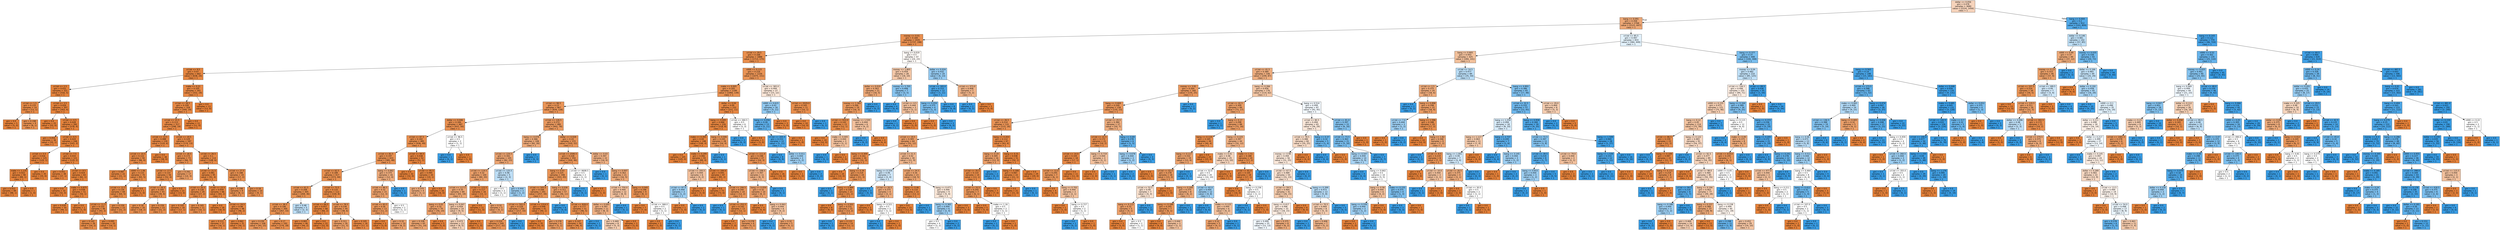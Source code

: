 digraph Tree {
node [shape=box, style="filled", color="black", fontname="helvetica"] ;
edge [fontname="helvetica"] ;
0 [label="dollar <= 0.056\ngini = 0.478\nsamples = 3680\nvalue = [2224, 1456]\nclass = 1", fillcolor="#f6d3bb"] ;
1 [label="bang <= 0.091\ngini = 0.358\nsamples = 2768\nvalue = [2121, 647]\nclass = 1", fillcolor="#eda775"] ;
0 -> 1 [labeldistance=2.5, labelangle=45, headlabel="True"] ;
2 [label="money <= 0.01\ngini = 0.184\nsamples = 1935\nvalue = [1737, 198]\nclass = 1", fillcolor="#e88f50"] ;
1 -> 2 ;
3 [label="crl.tot <= 29.5\ngini = 0.168\nsamples = 1888\nvalue = [1713, 175]\nclass = 1", fillcolor="#e88e4d"] ;
2 -> 3 ;
4 [label="crl.tot <= 9.5\ngini = 0.07\nsamples = 662\nvalue = [638, 24]\nclass = 1", fillcolor="#e68640"] ;
3 -> 4 ;
5 [label="crl.tot <= 2.5\ngini = 0.031\nsamples = 321\nvalue = [316, 5]\nclass = 1", fillcolor="#e5833c"] ;
4 -> 5 ;
6 [label="crl.tot <= 1.5\ngini = 0.133\nsamples = 14\nvalue = [13, 1]\nclass = 1", fillcolor="#e78b48"] ;
5 -> 6 ;
7 [label="gini = 0.0\nsamples = 5\nvalue = [5, 0]\nclass = 1", fillcolor="#e58139"] ;
6 -> 7 ;
8 [label="gini = 0.198\nsamples = 9\nvalue = [8, 1]\nclass = 1", fillcolor="#e89152"] ;
6 -> 8 ;
9 [label="crl.tot <= 3.5\ngini = 0.026\nsamples = 307\nvalue = [303, 4]\nclass = 1", fillcolor="#e5833c"] ;
5 -> 9 ;
10 [label="gini = 0.0\nsamples = 25\nvalue = [25, 0]\nclass = 1", fillcolor="#e58139"] ;
9 -> 10 ;
11 [label="crl.tot <= 4.5\ngini = 0.028\nsamples = 282\nvalue = [278, 4]\nclass = 1", fillcolor="#e5833c"] ;
9 -> 11 ;
12 [label="gini = 0.054\nsamples = 36\nvalue = [35, 1]\nclass = 1", fillcolor="#e6853f"] ;
11 -> 12 ;
13 [label="crl.tot <= 6.5\ngini = 0.024\nsamples = 246\nvalue = [243, 3]\nclass = 1", fillcolor="#e5833b"] ;
11 -> 13 ;
14 [label="crl.tot <= 5.5\ngini = 0.016\nsamples = 125\nvalue = [124, 1]\nclass = 1", fillcolor="#e5823b"] ;
13 -> 14 ;
15 [label="make <= 1.135\ngini = 0.022\nsamples = 90\nvalue = [89, 1]\nclass = 1", fillcolor="#e5823b"] ;
14 -> 15 ;
16 [label="gini = 0.022\nsamples = 89\nvalue = [88, 1]\nclass = 1", fillcolor="#e5823b"] ;
15 -> 16 ;
17 [label="gini = 0.0\nsamples = 1\nvalue = [1, 0]\nclass = 1", fillcolor="#e58139"] ;
15 -> 17 ;
18 [label="gini = 0.0\nsamples = 35\nvalue = [35, 0]\nclass = 1", fillcolor="#e58139"] ;
14 -> 18 ;
19 [label="crl.tot <= 7.5\ngini = 0.033\nsamples = 121\nvalue = [119, 2]\nclass = 1", fillcolor="#e5833c"] ;
13 -> 19 ;
20 [label="gini = 0.051\nsamples = 38\nvalue = [37, 1]\nclass = 1", fillcolor="#e6843e"] ;
19 -> 20 ;
21 [label="crl.tot <= 8.5\ngini = 0.024\nsamples = 83\nvalue = [82, 1]\nclass = 1", fillcolor="#e5833b"] ;
19 -> 21 ;
22 [label="gini = 0.0\nsamples = 32\nvalue = [32, 0]\nclass = 1", fillcolor="#e58139"] ;
21 -> 22 ;
23 [label="make <= 0.875\ngini = 0.038\nsamples = 51\nvalue = [50, 1]\nclass = 1", fillcolor="#e6843d"] ;
21 -> 23 ;
24 [label="gini = 0.039\nsamples = 50\nvalue = [49, 1]\nclass = 1", fillcolor="#e6843d"] ;
23 -> 24 ;
25 [label="gini = 0.0\nsamples = 1\nvalue = [1, 0]\nclass = 1", fillcolor="#e58139"] ;
23 -> 25 ;
26 [label="make <= 0.21\ngini = 0.105\nsamples = 341\nvalue = [322, 19]\nclass = 1", fillcolor="#e78845"] ;
4 -> 26 ;
27 [label="crl.tot <= 28.5\ngini = 0.109\nsamples = 328\nvalue = [309, 19]\nclass = 1", fillcolor="#e78945"] ;
26 -> 27 ;
28 [label="crl.tot <= 15.5\ngini = 0.113\nsamples = 317\nvalue = [298, 19]\nclass = 1", fillcolor="#e78946"] ;
27 -> 28 ;
29 [label="crl.tot <= 13.5\ngini = 0.088\nsamples = 130\nvalue = [124, 6]\nclass = 1", fillcolor="#e68743"] ;
28 -> 29 ;
30 [label="crl.tot <= 10.5\ngini = 0.122\nsamples = 92\nvalue = [86, 6]\nclass = 1", fillcolor="#e78a47"] ;
29 -> 30 ;
31 [label="gini = 0.087\nsamples = 22\nvalue = [21, 1]\nclass = 1", fillcolor="#e68742"] ;
30 -> 31 ;
32 [label="n000 <= 1.06\ngini = 0.133\nsamples = 70\nvalue = [65, 5]\nclass = 1", fillcolor="#e78b48"] ;
30 -> 32 ;
33 [label="crl.tot <= 12.5\ngini = 0.134\nsamples = 69\nvalue = [64, 5]\nclass = 1", fillcolor="#e78b48"] ;
32 -> 33 ;
34 [label="crl.tot <= 11.5\ngini = 0.122\nsamples = 46\nvalue = [43, 3]\nclass = 1", fillcolor="#e78a47"] ;
33 -> 34 ;
35 [label="gini = 0.142\nsamples = 26\nvalue = [24, 2]\nclass = 1", fillcolor="#e78c49"] ;
34 -> 35 ;
36 [label="gini = 0.095\nsamples = 20\nvalue = [19, 1]\nclass = 1", fillcolor="#e68843"] ;
34 -> 36 ;
37 [label="gini = 0.159\nsamples = 23\nvalue = [21, 2]\nclass = 1", fillcolor="#e78d4c"] ;
33 -> 37 ;
38 [label="gini = 0.0\nsamples = 1\nvalue = [1, 0]\nclass = 1", fillcolor="#e58139"] ;
32 -> 38 ;
39 [label="gini = 0.0\nsamples = 38\nvalue = [38, 0]\nclass = 1", fillcolor="#e58139"] ;
29 -> 39 ;
40 [label="crl.tot <= 19.5\ngini = 0.129\nsamples = 187\nvalue = [174, 13]\nclass = 1", fillcolor="#e78a48"] ;
28 -> 40 ;
41 [label="crl.tot <= 18.5\ngini = 0.173\nsamples = 73\nvalue = [66, 7]\nclass = 1", fillcolor="#e88e4e"] ;
40 -> 41 ;
42 [label="crl.tot <= 17.5\ngini = 0.133\nsamples = 56\nvalue = [52, 4]\nclass = 1", fillcolor="#e78b48"] ;
41 -> 42 ;
43 [label="crl.tot <= 16.5\ngini = 0.169\nsamples = 43\nvalue = [39, 4]\nclass = 1", fillcolor="#e88e4d"] ;
42 -> 43 ;
44 [label="gini = 0.18\nsamples = 20\nvalue = [18, 2]\nclass = 1", fillcolor="#e88f4f"] ;
43 -> 44 ;
45 [label="gini = 0.159\nsamples = 23\nvalue = [21, 2]\nclass = 1", fillcolor="#e78d4c"] ;
43 -> 45 ;
46 [label="gini = 0.0\nsamples = 13\nvalue = [13, 0]\nclass = 1", fillcolor="#e58139"] ;
42 -> 46 ;
47 [label="gini = 0.291\nsamples = 17\nvalue = [14, 3]\nclass = 1", fillcolor="#eb9c63"] ;
41 -> 47 ;
48 [label="crl.tot <= 26.5\ngini = 0.1\nsamples = 114\nvalue = [108, 6]\nclass = 1", fillcolor="#e68844"] ;
40 -> 48 ;
49 [label="crl.tot <= 21.5\ngini = 0.081\nsamples = 95\nvalue = [91, 4]\nclass = 1", fillcolor="#e68742"] ;
48 -> 49 ;
50 [label="crl.tot <= 20.5\ngini = 0.128\nsamples = 29\nvalue = [27, 2]\nclass = 1", fillcolor="#e78a48"] ;
49 -> 50 ;
51 [label="gini = 0.105\nsamples = 18\nvalue = [17, 1]\nclass = 1", fillcolor="#e78845"] ;
50 -> 51 ;
52 [label="gini = 0.165\nsamples = 11\nvalue = [10, 1]\nclass = 1", fillcolor="#e88e4d"] ;
50 -> 52 ;
53 [label="crl.tot <= 23.5\ngini = 0.059\nsamples = 66\nvalue = [64, 2]\nclass = 1", fillcolor="#e6853f"] ;
49 -> 53 ;
54 [label="gini = 0.0\nsamples = 18\nvalue = [18, 0]\nclass = 1", fillcolor="#e58139"] ;
53 -> 54 ;
55 [label="crl.tot <= 24.5\ngini = 0.08\nsamples = 48\nvalue = [46, 2]\nclass = 1", fillcolor="#e68642"] ;
53 -> 55 ;
56 [label="gini = 0.111\nsamples = 17\nvalue = [16, 1]\nclass = 1", fillcolor="#e78945"] ;
55 -> 56 ;
57 [label="gini = 0.062\nsamples = 31\nvalue = [30, 1]\nclass = 1", fillcolor="#e68540"] ;
55 -> 57 ;
58 [label="crl.tot <= 27.5\ngini = 0.188\nsamples = 19\nvalue = [17, 2]\nclass = 1", fillcolor="#e89050"] ;
48 -> 58 ;
59 [label="gini = 0.198\nsamples = 9\nvalue = [8, 1]\nclass = 1", fillcolor="#e89152"] ;
58 -> 59 ;
60 [label="gini = 0.18\nsamples = 10\nvalue = [9, 1]\nclass = 1", fillcolor="#e88f4f"] ;
58 -> 60 ;
61 [label="gini = 0.0\nsamples = 11\nvalue = [11, 0]\nclass = 1", fillcolor="#e58139"] ;
27 -> 61 ;
62 [label="gini = 0.0\nsamples = 13\nvalue = [13, 0]\nclass = 1", fillcolor="#e58139"] ;
26 -> 62 ;
63 [label="n000 <= 0.115\ngini = 0.216\nsamples = 1226\nvalue = [1075, 151]\nclass = 1", fillcolor="#e99355"] ;
3 -> 63 ;
64 [label="make <= 0.005\ngini = 0.205\nsamples = 1199\nvalue = [1060, 139]\nclass = 1", fillcolor="#e89253"] ;
63 -> 64 ;
65 [label="crl.tot <= 98.5\ngini = 0.23\nsamples = 967\nvalue = [839, 128]\nclass = 1", fillcolor="#e99457"] ;
64 -> 65 ;
66 [label="dollar <= 0.046\ngini = 0.184\nsamples = 487\nvalue = [437, 50]\nclass = 1", fillcolor="#e88f50"] ;
65 -> 66 ;
67 [label="crl.tot <= 87.5\ngini = 0.182\nsamples = 485\nvalue = [436, 49]\nclass = 1", fillcolor="#e88f4f"] ;
66 -> 67 ;
68 [label="crl.tot <= 82.5\ngini = 0.197\nsamples = 433\nvalue = [385, 48]\nclass = 1", fillcolor="#e89152"] ;
67 -> 68 ;
69 [label="crl.tot <= 62.5\ngini = 0.189\nsamples = 417\nvalue = [373, 44]\nclass = 1", fillcolor="#e89050"] ;
68 -> 69 ;
70 [label="crl.tot <= 61.5\ngini = 0.208\nsamples = 305\nvalue = [269, 36]\nclass = 1", fillcolor="#e89253"] ;
69 -> 70 ;
71 [label="crl.tot <= 38.5\ngini = 0.196\nsamples = 300\nvalue = [267, 33]\nclass = 1", fillcolor="#e89151"] ;
70 -> 71 ;
72 [label="gini = 0.239\nsamples = 108\nvalue = [93, 15]\nclass = 1", fillcolor="#e99559"] ;
71 -> 72 ;
73 [label="gini = 0.17\nsamples = 192\nvalue = [174, 18]\nclass = 1", fillcolor="#e88e4d"] ;
71 -> 73 ;
74 [label="gini = 0.48\nsamples = 5\nvalue = [2, 3]\nclass = 1", fillcolor="#bddef6"] ;
70 -> 74 ;
75 [label="crl.tot <= 73.5\ngini = 0.133\nsamples = 112\nvalue = [104, 8]\nclass = 1", fillcolor="#e78b48"] ;
69 -> 75 ;
76 [label="crl.tot <= 69.5\ngini = 0.057\nsamples = 68\nvalue = [66, 2]\nclass = 1", fillcolor="#e6853f"] ;
75 -> 76 ;
77 [label="gini = 0.083\nsamples = 46\nvalue = [44, 2]\nclass = 1", fillcolor="#e68742"] ;
76 -> 77 ;
78 [label="gini = 0.0\nsamples = 22\nvalue = [22, 0]\nclass = 1", fillcolor="#e58139"] ;
76 -> 78 ;
79 [label="crl.tot <= 78.5\ngini = 0.236\nsamples = 44\nvalue = [38, 6]\nclass = 1", fillcolor="#e99558"] ;
75 -> 79 ;
80 [label="gini = 0.311\nsamples = 26\nvalue = [21, 5]\nclass = 1", fillcolor="#eb9f68"] ;
79 -> 80 ;
81 [label="gini = 0.105\nsamples = 18\nvalue = [17, 1]\nclass = 1", fillcolor="#e78845"] ;
79 -> 81 ;
82 [label="bang <= 0.062\ngini = 0.375\nsamples = 16\nvalue = [12, 4]\nclass = 1", fillcolor="#eeab7b"] ;
68 -> 82 ;
83 [label="crl.tot <= 86.5\ngini = 0.32\nsamples = 15\nvalue = [12, 3]\nclass = 1", fillcolor="#eca06a"] ;
82 -> 83 ;
84 [label="crl.tot <= 83.5\ngini = 0.26\nsamples = 13\nvalue = [11, 2]\nclass = 1", fillcolor="#ea985d"] ;
83 -> 84 ;
85 [label="gini = 0.0\nsamples = 3\nvalue = [3, 0]\nclass = 1", fillcolor="#e58139"] ;
84 -> 85 ;
86 [label="gini = 0.32\nsamples = 10\nvalue = [8, 2]\nclass = 1", fillcolor="#eca06a"] ;
84 -> 86 ;
87 [label="gini = 0.5\nsamples = 2\nvalue = [1, 1]\nclass = 1", fillcolor="#ffffff"] ;
83 -> 87 ;
88 [label="gini = 0.0\nsamples = 1\nvalue = [0, 1]\nclass = 1", fillcolor="#399de5"] ;
82 -> 88 ;
89 [label="crl.tot <= 94.5\ngini = 0.038\nsamples = 52\nvalue = [51, 1]\nclass = 1", fillcolor="#e6833d"] ;
67 -> 89 ;
90 [label="gini = 0.0\nsamples = 32\nvalue = [32, 0]\nclass = 1", fillcolor="#e58139"] ;
89 -> 90 ;
91 [label="crl.tot <= 95.5\ngini = 0.095\nsamples = 20\nvalue = [19, 1]\nclass = 1", fillcolor="#e68843"] ;
89 -> 91 ;
92 [label="gini = 0.375\nsamples = 4\nvalue = [3, 1]\nclass = 1", fillcolor="#eeab7b"] ;
91 -> 92 ;
93 [label="gini = 0.0\nsamples = 16\nvalue = [16, 0]\nclass = 1", fillcolor="#e58139"] ;
91 -> 93 ;
94 [label="crl.tot <= 96.5\ngini = 0.5\nsamples = 2\nvalue = [1, 1]\nclass = 1", fillcolor="#ffffff"] ;
66 -> 94 ;
95 [label="gini = 0.0\nsamples = 1\nvalue = [0, 1]\nclass = 1", fillcolor="#399de5"] ;
94 -> 95 ;
96 [label="gini = 0.0\nsamples = 1\nvalue = [1, 0]\nclass = 1", fillcolor="#e58139"] ;
94 -> 96 ;
97 [label="crl.tot <= 126.5\ngini = 0.272\nsamples = 480\nvalue = [402, 78]\nclass = 1", fillcolor="#ea995f"] ;
65 -> 97 ;
98 [label="bang <= 0.076\ngini = 0.366\nsamples = 108\nvalue = [82, 26]\nclass = 1", fillcolor="#eda978"] ;
97 -> 98 ;
99 [label="crl.tot <= 124.5\ngini = 0.342\nsamples = 105\nvalue = [82, 23]\nclass = 1", fillcolor="#eca471"] ;
98 -> 99 ;
100 [label="crl.tot <= 119.5\ngini = 0.32\nsamples = 100\nvalue = [80, 20]\nclass = 1", fillcolor="#eca06a"] ;
99 -> 100 ;
101 [label="crl.tot <= 117.5\ngini = 0.35\nsamples = 84\nvalue = [65, 19]\nclass = 1", fillcolor="#eda673"] ;
100 -> 101 ;
102 [label="bang <= 0.02\ngini = 0.32\nsamples = 70\nvalue = [56, 14]\nclass = 1", fillcolor="#eca06a"] ;
101 -> 102 ;
103 [label="gini = 0.338\nsamples = 65\nvalue = [51, 14]\nclass = 1", fillcolor="#eca46f"] ;
102 -> 103 ;
104 [label="gini = 0.0\nsamples = 5\nvalue = [5, 0]\nclass = 1", fillcolor="#e58139"] ;
102 -> 104 ;
105 [label="bang <= 0.047\ngini = 0.459\nsamples = 14\nvalue = [9, 5]\nclass = 1", fillcolor="#f3c7a7"] ;
101 -> 105 ;
106 [label="gini = 0.473\nsamples = 13\nvalue = [8, 5]\nclass = 1", fillcolor="#f5d0b5"] ;
105 -> 106 ;
107 [label="gini = 0.0\nsamples = 1\nvalue = [1, 0]\nclass = 1", fillcolor="#e58139"] ;
105 -> 107 ;
108 [label="crl.tot <= 123.5\ngini = 0.117\nsamples = 16\nvalue = [15, 1]\nclass = 1", fillcolor="#e78946"] ;
100 -> 108 ;
109 [label="gini = 0.0\nsamples = 11\nvalue = [11, 0]\nclass = 1", fillcolor="#e58139"] ;
108 -> 109 ;
110 [label="gini = 0.32\nsamples = 5\nvalue = [4, 1]\nclass = 1", fillcolor="#eca06a"] ;
108 -> 110 ;
111 [label="crl.tot <= 125.5\ngini = 0.48\nsamples = 5\nvalue = [2, 3]\nclass = 1", fillcolor="#bddef6"] ;
99 -> 111 ;
112 [label="gini = 0.5\nsamples = 2\nvalue = [1, 1]\nclass = 1", fillcolor="#ffffff"] ;
111 -> 112 ;
113 [label="gini = 0.444\nsamples = 3\nvalue = [1, 2]\nclass = 1", fillcolor="#9ccef2"] ;
111 -> 113 ;
114 [label="gini = 0.0\nsamples = 3\nvalue = [0, 3]\nclass = 1", fillcolor="#399de5"] ;
98 -> 114 ;
115 [label="dollar <= 0.028\ngini = 0.24\nsamples = 372\nvalue = [320, 52]\nclass = 1", fillcolor="#e99559"] ;
97 -> 115 ;
116 [label="crl.tot <= 2590.5\ngini = 0.228\nsamples = 350\nvalue = [304, 46]\nclass = 1", fillcolor="#e99457"] ;
115 -> 116 ;
117 [label="bang <= 0.03\ngini = 0.225\nsamples = 348\nvalue = [303, 45]\nclass = 1", fillcolor="#e99456"] ;
116 -> 117 ;
118 [label="crl.tot <= 505.0\ngini = 0.206\nsamples = 291\nvalue = [257, 34]\nclass = 1", fillcolor="#e89253"] ;
117 -> 118 ;
119 [label="crl.tot <= 502.0\ngini = 0.229\nsamples = 250\nvalue = [217, 33]\nclass = 1", fillcolor="#e99457"] ;
118 -> 119 ;
120 [label="gini = 0.224\nsamples = 249\nvalue = [217, 32]\nclass = 1", fillcolor="#e99456"] ;
119 -> 120 ;
121 [label="gini = 0.0\nsamples = 1\nvalue = [0, 1]\nclass = 1", fillcolor="#399de5"] ;
119 -> 121 ;
122 [label="crl.tot <= 1314.5\ngini = 0.048\nsamples = 41\nvalue = [40, 1]\nclass = 1", fillcolor="#e6843e"] ;
118 -> 122 ;
123 [label="gini = 0.0\nsamples = 35\nvalue = [35, 0]\nclass = 1", fillcolor="#e58139"] ;
122 -> 123 ;
124 [label="gini = 0.278\nsamples = 6\nvalue = [5, 1]\nclass = 1", fillcolor="#ea9a61"] ;
122 -> 124 ;
125 [label="bang <= 0.038\ngini = 0.311\nsamples = 57\nvalue = [46, 11]\nclass = 1", fillcolor="#eb9f68"] ;
117 -> 125 ;
126 [label="gini = 0.0\nsamples = 6\nvalue = [0, 6]\nclass = 1", fillcolor="#399de5"] ;
125 -> 126 ;
127 [label="crl.tot <= 828.0\ngini = 0.177\nsamples = 51\nvalue = [46, 5]\nclass = 1", fillcolor="#e88f4f"] ;
125 -> 127 ;
128 [label="gini = 0.147\nsamples = 50\nvalue = [46, 4]\nclass = 1", fillcolor="#e78c4a"] ;
127 -> 128 ;
129 [label="gini = 0.0\nsamples = 1\nvalue = [0, 1]\nclass = 1", fillcolor="#399de5"] ;
127 -> 129 ;
130 [label="crl.tot <= 4608.5\ngini = 0.5\nsamples = 2\nvalue = [1, 1]\nclass = 1", fillcolor="#ffffff"] ;
116 -> 130 ;
131 [label="gini = 0.0\nsamples = 1\nvalue = [0, 1]\nclass = 1", fillcolor="#399de5"] ;
130 -> 131 ;
132 [label="gini = 0.0\nsamples = 1\nvalue = [1, 0]\nclass = 1", fillcolor="#e58139"] ;
130 -> 132 ;
133 [label="dollar <= 0.03\ngini = 0.397\nsamples = 22\nvalue = [16, 6]\nclass = 1", fillcolor="#efb083"] ;
115 -> 133 ;
134 [label="gini = 0.0\nsamples = 1\nvalue = [0, 1]\nclass = 1", fillcolor="#399de5"] ;
133 -> 134 ;
135 [label="bang <= 0.007\ngini = 0.363\nsamples = 21\nvalue = [16, 5]\nclass = 1", fillcolor="#eda877"] ;
133 -> 135 ;
136 [label="crl.tot <= 750.0\ngini = 0.444\nsamples = 12\nvalue = [8, 4]\nclass = 1", fillcolor="#f2c09c"] ;
135 -> 136 ;
137 [label="dollar <= 0.045\ngini = 0.397\nsamples = 11\nvalue = [8, 3]\nclass = 1", fillcolor="#efb083"] ;
136 -> 137 ;
138 [label="gini = 0.469\nsamples = 8\nvalue = [5, 3]\nclass = 1", fillcolor="#f5cdb0"] ;
137 -> 138 ;
139 [label="gini = 0.0\nsamples = 3\nvalue = [3, 0]\nclass = 1", fillcolor="#e58139"] ;
137 -> 139 ;
140 [label="gini = 0.0\nsamples = 1\nvalue = [0, 1]\nclass = 1", fillcolor="#399de5"] ;
136 -> 140 ;
141 [label="bang <= 0.045\ngini = 0.198\nsamples = 9\nvalue = [8, 1]\nclass = 1", fillcolor="#e89152"] ;
135 -> 141 ;
142 [label="gini = 0.0\nsamples = 7\nvalue = [7, 0]\nclass = 1", fillcolor="#e58139"] ;
141 -> 142 ;
143 [label="crl.tot <= 368.0\ngini = 0.5\nsamples = 2\nvalue = [1, 1]\nclass = 1", fillcolor="#ffffff"] ;
141 -> 143 ;
144 [label="gini = 0.0\nsamples = 1\nvalue = [1, 0]\nclass = 1", fillcolor="#e58139"] ;
143 -> 144 ;
145 [label="gini = 0.0\nsamples = 1\nvalue = [0, 1]\nclass = 1", fillcolor="#399de5"] ;
143 -> 145 ;
146 [label="dollar <= 0.04\ngini = 0.09\nsamples = 232\nvalue = [221, 11]\nclass = 1", fillcolor="#e68743"] ;
64 -> 146 ;
147 [label="bang <= 0.045\ngini = 0.068\nsamples = 226\nvalue = [218, 8]\nclass = 1", fillcolor="#e68640"] ;
146 -> 147 ;
148 [label="make <= 0.265\ngini = 0.04\nsamples = 198\nvalue = [194, 4]\nclass = 1", fillcolor="#e6843d"] ;
147 -> 148 ;
149 [label="gini = 0.0\nsamples = 105\nvalue = [105, 0]\nclass = 1", fillcolor="#e58139"] ;
148 -> 149 ;
150 [label="make <= 0.295\ngini = 0.082\nsamples = 93\nvalue = [89, 4]\nclass = 1", fillcolor="#e68742"] ;
148 -> 150 ;
151 [label="crl.tot <= 193.5\ngini = 0.444\nsamples = 6\nvalue = [4, 2]\nclass = 1", fillcolor="#f2c09c"] ;
150 -> 151 ;
152 [label="crl.tot <= 87.0\ngini = 0.444\nsamples = 3\nvalue = [1, 2]\nclass = 1", fillcolor="#9ccef2"] ;
151 -> 152 ;
153 [label="gini = 0.0\nsamples = 1\nvalue = [1, 0]\nclass = 1", fillcolor="#e58139"] ;
152 -> 153 ;
154 [label="gini = 0.0\nsamples = 2\nvalue = [0, 2]\nclass = 1", fillcolor="#399de5"] ;
152 -> 154 ;
155 [label="gini = 0.0\nsamples = 3\nvalue = [3, 0]\nclass = 1", fillcolor="#e58139"] ;
151 -> 155 ;
156 [label="crl.tot <= 184.0\ngini = 0.045\nsamples = 87\nvalue = [85, 2]\nclass = 1", fillcolor="#e6843e"] ;
150 -> 156 ;
157 [label="gini = 0.0\nsamples = 73\nvalue = [73, 0]\nclass = 1", fillcolor="#e58139"] ;
156 -> 157 ;
158 [label="crl.tot <= 194.5\ngini = 0.245\nsamples = 14\nvalue = [12, 2]\nclass = 1", fillcolor="#e9965a"] ;
156 -> 158 ;
159 [label="gini = 0.0\nsamples = 1\nvalue = [0, 1]\nclass = 1", fillcolor="#399de5"] ;
158 -> 159 ;
160 [label="crl.tot <= 252.5\ngini = 0.142\nsamples = 13\nvalue = [12, 1]\nclass = 1", fillcolor="#e78c49"] ;
158 -> 160 ;
161 [label="gini = 0.0\nsamples = 7\nvalue = [7, 0]\nclass = 1", fillcolor="#e58139"] ;
160 -> 161 ;
162 [label="gini = 0.278\nsamples = 6\nvalue = [5, 1]\nclass = 1", fillcolor="#ea9a61"] ;
160 -> 162 ;
163 [label="bang <= 0.046\ngini = 0.245\nsamples = 28\nvalue = [24, 4]\nclass = 1", fillcolor="#e9965a"] ;
147 -> 163 ;
164 [label="gini = 0.0\nsamples = 1\nvalue = [0, 1]\nclass = 1", fillcolor="#399de5"] ;
163 -> 164 ;
165 [label="crl.tot <= 111.0\ngini = 0.198\nsamples = 27\nvalue = [24, 3]\nclass = 1", fillcolor="#e89152"] ;
163 -> 165 ;
166 [label="crl.tot <= 108.5\ngini = 0.397\nsamples = 11\nvalue = [8, 3]\nclass = 1", fillcolor="#efb083"] ;
165 -> 166 ;
167 [label="bang <= 0.059\ngini = 0.32\nsamples = 10\nvalue = [8, 2]\nclass = 1", fillcolor="#eca06a"] ;
166 -> 167 ;
168 [label="gini = 0.0\nsamples = 4\nvalue = [4, 0]\nclass = 1", fillcolor="#e58139"] ;
167 -> 168 ;
169 [label="bang <= 0.063\ngini = 0.444\nsamples = 6\nvalue = [4, 2]\nclass = 1", fillcolor="#f2c09c"] ;
167 -> 169 ;
170 [label="gini = 0.0\nsamples = 1\nvalue = [0, 1]\nclass = 1", fillcolor="#399de5"] ;
169 -> 170 ;
171 [label="gini = 0.32\nsamples = 5\nvalue = [4, 1]\nclass = 1", fillcolor="#eca06a"] ;
169 -> 171 ;
172 [label="gini = 0.0\nsamples = 1\nvalue = [0, 1]\nclass = 1", fillcolor="#399de5"] ;
166 -> 172 ;
173 [label="gini = 0.0\nsamples = 16\nvalue = [16, 0]\nclass = 1", fillcolor="#e58139"] ;
165 -> 173 ;
174 [label="crl.tot <= 260.5\ngini = 0.5\nsamples = 6\nvalue = [3, 3]\nclass = 1", fillcolor="#ffffff"] ;
146 -> 174 ;
175 [label="gini = 0.0\nsamples = 3\nvalue = [0, 3]\nclass = 1", fillcolor="#399de5"] ;
174 -> 175 ;
176 [label="gini = 0.0\nsamples = 3\nvalue = [3, 0]\nclass = 1", fillcolor="#e58139"] ;
174 -> 176 ;
177 [label="crl.tot <= 365.0\ngini = 0.494\nsamples = 27\nvalue = [15, 12]\nclass = 1", fillcolor="#fae6d7"] ;
63 -> 177 ;
178 [label="n000 <= 0.615\ngini = 0.43\nsamples = 16\nvalue = [5, 11]\nclass = 1", fillcolor="#93caf1"] ;
177 -> 178 ;
179 [label="bang <= 0.056\ngini = 0.26\nsamples = 13\nvalue = [2, 11]\nclass = 1", fillcolor="#5dafea"] ;
178 -> 179 ;
180 [label="crl.tot <= 205.5\ngini = 0.153\nsamples = 12\nvalue = [1, 11]\nclass = 1", fillcolor="#4ba6e7"] ;
179 -> 180 ;
181 [label="gini = 0.0\nsamples = 9\nvalue = [0, 9]\nclass = 1", fillcolor="#399de5"] ;
180 -> 181 ;
182 [label="dollar <= 0.011\ngini = 0.444\nsamples = 3\nvalue = [1, 2]\nclass = 1", fillcolor="#9ccef2"] ;
180 -> 182 ;
183 [label="gini = 0.0\nsamples = 1\nvalue = [1, 0]\nclass = 1", fillcolor="#e58139"] ;
182 -> 183 ;
184 [label="gini = 0.0\nsamples = 2\nvalue = [0, 2]\nclass = 1", fillcolor="#399de5"] ;
182 -> 184 ;
185 [label="gini = 0.0\nsamples = 1\nvalue = [1, 0]\nclass = 1", fillcolor="#e58139"] ;
179 -> 185 ;
186 [label="gini = 0.0\nsamples = 3\nvalue = [3, 0]\nclass = 1", fillcolor="#e58139"] ;
178 -> 186 ;
187 [label="crl.tot <= 2029.0\ngini = 0.165\nsamples = 11\nvalue = [10, 1]\nclass = 1", fillcolor="#e88e4d"] ;
177 -> 187 ;
188 [label="gini = 0.0\nsamples = 10\nvalue = [10, 0]\nclass = 1", fillcolor="#e58139"] ;
187 -> 188 ;
189 [label="gini = 0.0\nsamples = 1\nvalue = [0, 1]\nclass = 1", fillcolor="#399de5"] ;
187 -> 189 ;
190 [label="bang <= 0.019\ngini = 0.5\nsamples = 47\nvalue = [24, 23]\nclass = 1", fillcolor="#fefaf7"] ;
2 -> 190 ;
191 [label="money <= 1.805\ngini = 0.459\nsamples = 28\nvalue = [18, 10]\nclass = 1", fillcolor="#f3c7a7"] ;
190 -> 191 ;
192 [label="dollar <= 0.019\ngini = 0.363\nsamples = 21\nvalue = [16, 5]\nclass = 1", fillcolor="#eda877"] ;
191 -> 192 ;
193 [label="money <= 1.365\ngini = 0.266\nsamples = 19\nvalue = [16, 3]\nclass = 1", fillcolor="#ea995e"] ;
192 -> 193 ;
194 [label="crl.tot <= 933.0\ngini = 0.142\nsamples = 13\nvalue = [12, 1]\nclass = 1", fillcolor="#e78c49"] ;
193 -> 194 ;
195 [label="gini = 0.0\nsamples = 10\nvalue = [10, 0]\nclass = 1", fillcolor="#e58139"] ;
194 -> 195 ;
196 [label="make <= 0.005\ngini = 0.444\nsamples = 3\nvalue = [2, 1]\nclass = 1", fillcolor="#f2c09c"] ;
194 -> 196 ;
197 [label="gini = 0.0\nsamples = 1\nvalue = [0, 1]\nclass = 1", fillcolor="#399de5"] ;
196 -> 197 ;
198 [label="gini = 0.0\nsamples = 2\nvalue = [2, 0]\nclass = 1", fillcolor="#e58139"] ;
196 -> 198 ;
199 [label="money <= 1.535\ngini = 0.444\nsamples = 6\nvalue = [4, 2]\nclass = 1", fillcolor="#f2c09c"] ;
193 -> 199 ;
200 [label="gini = 0.0\nsamples = 2\nvalue = [0, 2]\nclass = 1", fillcolor="#399de5"] ;
199 -> 200 ;
201 [label="gini = 0.0\nsamples = 4\nvalue = [4, 0]\nclass = 1", fillcolor="#e58139"] ;
199 -> 201 ;
202 [label="gini = 0.0\nsamples = 2\nvalue = [0, 2]\nclass = 1", fillcolor="#399de5"] ;
192 -> 202 ;
203 [label="money <= 5.705\ngini = 0.408\nsamples = 7\nvalue = [2, 5]\nclass = 1", fillcolor="#88c4ef"] ;
191 -> 203 ;
204 [label="gini = 0.0\nsamples = 4\nvalue = [0, 4]\nclass = 1", fillcolor="#399de5"] ;
203 -> 204 ;
205 [label="crl.tot <= 4.5\ngini = 0.444\nsamples = 3\nvalue = [2, 1]\nclass = 1", fillcolor="#f2c09c"] ;
203 -> 205 ;
206 [label="gini = 0.0\nsamples = 1\nvalue = [0, 1]\nclass = 1", fillcolor="#399de5"] ;
205 -> 206 ;
207 [label="gini = 0.0\nsamples = 2\nvalue = [2, 0]\nclass = 1", fillcolor="#e58139"] ;
205 -> 207 ;
208 [label="dollar <= 0.024\ngini = 0.432\nsamples = 19\nvalue = [6, 13]\nclass = 1", fillcolor="#94caf1"] ;
190 -> 208 ;
209 [label="crl.tot <= 183.0\ngini = 0.153\nsamples = 12\nvalue = [1, 11]\nclass = 1", fillcolor="#4ba6e7"] ;
208 -> 209 ;
210 [label="bang <= 0.059\ngini = 0.375\nsamples = 4\nvalue = [1, 3]\nclass = 1", fillcolor="#7bbeee"] ;
209 -> 210 ;
211 [label="gini = 0.0\nsamples = 1\nvalue = [1, 0]\nclass = 1", fillcolor="#e58139"] ;
210 -> 211 ;
212 [label="gini = 0.0\nsamples = 3\nvalue = [0, 3]\nclass = 1", fillcolor="#399de5"] ;
210 -> 212 ;
213 [label="gini = 0.0\nsamples = 8\nvalue = [0, 8]\nclass = 1", fillcolor="#399de5"] ;
209 -> 213 ;
214 [label="crl.tot <= 373.0\ngini = 0.408\nsamples = 7\nvalue = [5, 2]\nclass = 1", fillcolor="#efb388"] ;
208 -> 214 ;
215 [label="gini = 0.0\nsamples = 2\nvalue = [0, 2]\nclass = 1", fillcolor="#399de5"] ;
214 -> 215 ;
216 [label="gini = 0.0\nsamples = 5\nvalue = [5, 0]\nclass = 1", fillcolor="#e58139"] ;
214 -> 216 ;
217 [label="crl.tot <= 85.5\ngini = 0.497\nsamples = 833\nvalue = [384, 449]\nclass = 1", fillcolor="#e2f1fb"] ;
1 -> 217 ;
218 [label="bang <= 0.805\ngini = 0.443\nsamples = 425\nvalue = [284, 141]\nclass = 1", fillcolor="#f2c09b"] ;
217 -> 218 ;
219 [label="crl.tot <= 41.5\ngini = 0.384\nsamples = 336\nvalue = [249, 87]\nclass = 1", fillcolor="#eead7e"] ;
218 -> 219 ;
220 [label="money <= 3.91\ngini = 0.264\nsamples = 160\nvalue = [135, 25]\nclass = 1", fillcolor="#ea985e"] ;
219 -> 220 ;
221 [label="bang <= 0.669\ngini = 0.249\nsamples = 158\nvalue = [135, 23]\nclass = 1", fillcolor="#e9965b"] ;
220 -> 221 ;
222 [label="crl.tot <= 26.5\ngini = 0.214\nsamples = 131\nvalue = [115, 16]\nclass = 1", fillcolor="#e99355"] ;
221 -> 222 ;
223 [label="crl.tot <= 19.5\ngini = 0.305\nsamples = 64\nvalue = [52, 12]\nclass = 1", fillcolor="#eb9e67"] ;
222 -> 223 ;
224 [label="bang <= 0.309\ngini = 0.161\nsamples = 34\nvalue = [31, 3]\nclass = 1", fillcolor="#e88d4c"] ;
223 -> 224 ;
225 [label="gini = 0.0\nsamples = 10\nvalue = [10, 0]\nclass = 1", fillcolor="#e58139"] ;
224 -> 225 ;
226 [label="bang <= 0.34\ngini = 0.219\nsamples = 24\nvalue = [21, 3]\nclass = 1", fillcolor="#e99355"] ;
224 -> 226 ;
227 [label="gini = 0.0\nsamples = 1\nvalue = [0, 1]\nclass = 1", fillcolor="#399de5"] ;
226 -> 227 ;
228 [label="bang <= 0.484\ngini = 0.159\nsamples = 23\nvalue = [21, 2]\nclass = 1", fillcolor="#e78d4c"] ;
226 -> 228 ;
229 [label="gini = 0.0\nsamples = 8\nvalue = [8, 0]\nclass = 1", fillcolor="#e58139"] ;
228 -> 229 ;
230 [label="bang <= 0.502\ngini = 0.231\nsamples = 15\nvalue = [13, 2]\nclass = 1", fillcolor="#e99457"] ;
228 -> 230 ;
231 [label="gini = 0.0\nsamples = 1\nvalue = [0, 1]\nclass = 1", fillcolor="#399de5"] ;
230 -> 231 ;
232 [label="gini = 0.133\nsamples = 14\nvalue = [13, 1]\nclass = 1", fillcolor="#e78b48"] ;
230 -> 232 ;
233 [label="crl.tot <= 21.5\ngini = 0.42\nsamples = 30\nvalue = [21, 9]\nclass = 1", fillcolor="#f0b78e"] ;
223 -> 233 ;
234 [label="bang <= 0.334\ngini = 0.49\nsamples = 7\nvalue = [3, 4]\nclass = 1", fillcolor="#cee6f8"] ;
233 -> 234 ;
235 [label="gini = 0.0\nsamples = 3\nvalue = [0, 3]\nclass = 1", fillcolor="#399de5"] ;
234 -> 235 ;
236 [label="crl.tot <= 20.5\ngini = 0.375\nsamples = 4\nvalue = [3, 1]\nclass = 1", fillcolor="#eeab7b"] ;
234 -> 236 ;
237 [label="gini = 0.0\nsamples = 2\nvalue = [2, 0]\nclass = 1", fillcolor="#e58139"] ;
236 -> 237 ;
238 [label="bang <= 0.521\ngini = 0.5\nsamples = 2\nvalue = [1, 1]\nclass = 1", fillcolor="#ffffff"] ;
236 -> 238 ;
239 [label="gini = 0.0\nsamples = 1\nvalue = [0, 1]\nclass = 1", fillcolor="#399de5"] ;
238 -> 239 ;
240 [label="gini = 0.0\nsamples = 1\nvalue = [1, 0]\nclass = 1", fillcolor="#e58139"] ;
238 -> 240 ;
241 [label="crl.tot <= 24.5\ngini = 0.34\nsamples = 23\nvalue = [18, 5]\nclass = 1", fillcolor="#eca470"] ;
233 -> 241 ;
242 [label="bang <= 0.46\ngini = 0.133\nsamples = 14\nvalue = [13, 1]\nclass = 1", fillcolor="#e78b48"] ;
241 -> 242 ;
243 [label="gini = 0.0\nsamples = 13\nvalue = [13, 0]\nclass = 1", fillcolor="#e58139"] ;
242 -> 243 ;
244 [label="gini = 0.0\nsamples = 1\nvalue = [0, 1]\nclass = 1", fillcolor="#399de5"] ;
242 -> 244 ;
245 [label="bang <= 0.471\ngini = 0.494\nsamples = 9\nvalue = [5, 4]\nclass = 1", fillcolor="#fae6d7"] ;
241 -> 245 ;
246 [label="bang <= 0.365\ngini = 0.444\nsamples = 6\nvalue = [2, 4]\nclass = 1", fillcolor="#9ccef2"] ;
245 -> 246 ;
247 [label="gini = 0.5\nsamples = 4\nvalue = [2, 2]\nclass = 1", fillcolor="#ffffff"] ;
246 -> 247 ;
248 [label="gini = 0.0\nsamples = 2\nvalue = [0, 2]\nclass = 1", fillcolor="#399de5"] ;
246 -> 248 ;
249 [label="gini = 0.0\nsamples = 3\nvalue = [3, 0]\nclass = 1", fillcolor="#e58139"] ;
245 -> 249 ;
250 [label="bang <= 0.203\ngini = 0.112\nsamples = 67\nvalue = [63, 4]\nclass = 1", fillcolor="#e78946"] ;
222 -> 250 ;
251 [label="bang <= 0.19\ngini = 0.305\nsamples = 16\nvalue = [13, 3]\nclass = 1", fillcolor="#eb9e67"] ;
250 -> 251 ;
252 [label="crl.tot <= 35.5\ngini = 0.133\nsamples = 14\nvalue = [13, 1]\nclass = 1", fillcolor="#e78b48"] ;
251 -> 252 ;
253 [label="crl.tot <= 33.5\ngini = 0.245\nsamples = 7\nvalue = [6, 1]\nclass = 1", fillcolor="#e9965a"] ;
252 -> 253 ;
254 [label="gini = 0.0\nsamples = 5\nvalue = [5, 0]\nclass = 1", fillcolor="#e58139"] ;
253 -> 254 ;
255 [label="make <= 1.16\ngini = 0.5\nsamples = 2\nvalue = [1, 1]\nclass = 1", fillcolor="#ffffff"] ;
253 -> 255 ;
256 [label="gini = 0.0\nsamples = 1\nvalue = [0, 1]\nclass = 1", fillcolor="#399de5"] ;
255 -> 256 ;
257 [label="gini = 0.0\nsamples = 1\nvalue = [1, 0]\nclass = 1", fillcolor="#e58139"] ;
255 -> 257 ;
258 [label="gini = 0.0\nsamples = 7\nvalue = [7, 0]\nclass = 1", fillcolor="#e58139"] ;
252 -> 258 ;
259 [label="gini = 0.0\nsamples = 2\nvalue = [0, 2]\nclass = 1", fillcolor="#399de5"] ;
251 -> 259 ;
260 [label="bang <= 0.31\ngini = 0.038\nsamples = 51\nvalue = [50, 1]\nclass = 1", fillcolor="#e6843d"] ;
250 -> 260 ;
261 [label="bang <= 0.306\ngini = 0.087\nsamples = 22\nvalue = [21, 1]\nclass = 1", fillcolor="#e68742"] ;
260 -> 261 ;
262 [label="gini = 0.0\nsamples = 21\nvalue = [21, 0]\nclass = 1", fillcolor="#e58139"] ;
261 -> 262 ;
263 [label="gini = 0.0\nsamples = 1\nvalue = [0, 1]\nclass = 1", fillcolor="#399de5"] ;
261 -> 263 ;
264 [label="gini = 0.0\nsamples = 29\nvalue = [29, 0]\nclass = 1", fillcolor="#e58139"] ;
260 -> 264 ;
265 [label="crl.tot <= 25.5\ngini = 0.384\nsamples = 27\nvalue = [20, 7]\nclass = 1", fillcolor="#eead7e"] ;
221 -> 265 ;
266 [label="crl.tot <= 22.5\ngini = 0.172\nsamples = 21\nvalue = [19, 2]\nclass = 1", fillcolor="#e88e4e"] ;
265 -> 266 ;
267 [label="crl.tot <= 14.0\ngini = 0.105\nsamples = 18\nvalue = [17, 1]\nclass = 1", fillcolor="#e78845"] ;
266 -> 267 ;
268 [label="crl.tot <= 12.0\ngini = 0.245\nsamples = 7\nvalue = [6, 1]\nclass = 1", fillcolor="#e9965a"] ;
267 -> 268 ;
269 [label="gini = 0.0\nsamples = 4\nvalue = [4, 0]\nclass = 1", fillcolor="#e58139"] ;
268 -> 269 ;
270 [label="bang <= 0.702\ngini = 0.444\nsamples = 3\nvalue = [2, 1]\nclass = 1", fillcolor="#f2c09c"] ;
268 -> 270 ;
271 [label="gini = 0.0\nsamples = 1\nvalue = [1, 0]\nclass = 1", fillcolor="#e58139"] ;
270 -> 271 ;
272 [label="bang <= 0.727\ngini = 0.5\nsamples = 2\nvalue = [1, 1]\nclass = 1", fillcolor="#ffffff"] ;
270 -> 272 ;
273 [label="gini = 0.0\nsamples = 1\nvalue = [0, 1]\nclass = 1", fillcolor="#399de5"] ;
272 -> 273 ;
274 [label="gini = 0.0\nsamples = 1\nvalue = [1, 0]\nclass = 1", fillcolor="#e58139"] ;
272 -> 274 ;
275 [label="gini = 0.0\nsamples = 11\nvalue = [11, 0]\nclass = 1", fillcolor="#e58139"] ;
267 -> 275 ;
276 [label="bang <= 0.719\ngini = 0.444\nsamples = 3\nvalue = [2, 1]\nclass = 1", fillcolor="#f2c09c"] ;
266 -> 276 ;
277 [label="gini = 0.0\nsamples = 2\nvalue = [2, 0]\nclass = 1", fillcolor="#e58139"] ;
276 -> 277 ;
278 [label="gini = 0.0\nsamples = 1\nvalue = [0, 1]\nclass = 1", fillcolor="#399de5"] ;
276 -> 278 ;
279 [label="bang <= 0.69\ngini = 0.278\nsamples = 6\nvalue = [1, 5]\nclass = 1", fillcolor="#61b1ea"] ;
265 -> 279 ;
280 [label="bang <= 0.678\ngini = 0.444\nsamples = 3\nvalue = [1, 2]\nclass = 1", fillcolor="#9ccef2"] ;
279 -> 280 ;
281 [label="gini = 0.0\nsamples = 2\nvalue = [0, 2]\nclass = 1", fillcolor="#399de5"] ;
280 -> 281 ;
282 [label="gini = 0.0\nsamples = 1\nvalue = [1, 0]\nclass = 1", fillcolor="#e58139"] ;
280 -> 282 ;
283 [label="gini = 0.0\nsamples = 3\nvalue = [0, 3]\nclass = 1", fillcolor="#399de5"] ;
279 -> 283 ;
284 [label="gini = 0.0\nsamples = 2\nvalue = [0, 2]\nclass = 1", fillcolor="#399de5"] ;
220 -> 284 ;
285 [label="bang <= 0.266\ngini = 0.456\nsamples = 176\nvalue = [114, 62]\nclass = 1", fillcolor="#f3c6a5"] ;
219 -> 285 ;
286 [label="crl.tot <= 42.5\ngini = 0.309\nsamples = 89\nvalue = [72, 17]\nclass = 1", fillcolor="#eb9f68"] ;
285 -> 286 ;
287 [label="gini = 0.0\nsamples = 1\nvalue = [0, 1]\nclass = 1", fillcolor="#399de5"] ;
286 -> 287 ;
288 [label="bang <= 0.17\ngini = 0.298\nsamples = 88\nvalue = [72, 16]\nclass = 1", fillcolor="#eb9d65"] ;
286 -> 288 ;
289 [label="bang <= 0.119\ngini = 0.165\nsamples = 44\nvalue = [40, 4]\nclass = 1", fillcolor="#e88e4d"] ;
288 -> 289 ;
290 [label="bang <= 0.117\ngini = 0.332\nsamples = 19\nvalue = [15, 4]\nclass = 1", fillcolor="#eca36e"] ;
289 -> 290 ;
291 [label="crl.tot <= 62.0\ngini = 0.278\nsamples = 18\nvalue = [15, 3]\nclass = 1", fillcolor="#ea9a61"] ;
290 -> 291 ;
292 [label="crl.tot <= 52.5\ngini = 0.49\nsamples = 7\nvalue = [4, 3]\nclass = 1", fillcolor="#f8e0ce"] ;
291 -> 292 ;
293 [label="bang <= 0.112\ngini = 0.32\nsamples = 5\nvalue = [4, 1]\nclass = 1", fillcolor="#eca06a"] ;
292 -> 293 ;
294 [label="gini = 0.0\nsamples = 3\nvalue = [3, 0]\nclass = 1", fillcolor="#e58139"] ;
293 -> 294 ;
295 [label="gini = 0.5\nsamples = 2\nvalue = [1, 1]\nclass = 1", fillcolor="#ffffff"] ;
293 -> 295 ;
296 [label="gini = 0.0\nsamples = 2\nvalue = [0, 2]\nclass = 1", fillcolor="#399de5"] ;
292 -> 296 ;
297 [label="gini = 0.0\nsamples = 11\nvalue = [11, 0]\nclass = 1", fillcolor="#e58139"] ;
291 -> 297 ;
298 [label="gini = 0.0\nsamples = 1\nvalue = [0, 1]\nclass = 1", fillcolor="#399de5"] ;
290 -> 298 ;
299 [label="gini = 0.0\nsamples = 25\nvalue = [25, 0]\nclass = 1", fillcolor="#e58139"] ;
289 -> 299 ;
300 [label="bang <= 0.225\ngini = 0.397\nsamples = 44\nvalue = [32, 12]\nclass = 1", fillcolor="#efb083"] ;
288 -> 300 ;
301 [label="make <= 0.41\ngini = 0.48\nsamples = 25\nvalue = [15, 10]\nclass = 1", fillcolor="#f6d5bd"] ;
300 -> 301 ;
302 [label="crl.tot <= 52.0\ngini = 0.5\nsamples = 20\nvalue = [10, 10]\nclass = 1", fillcolor="#ffffff"] ;
301 -> 302 ;
303 [label="bang <= 0.209\ngini = 0.375\nsamples = 8\nvalue = [6, 2]\nclass = 1", fillcolor="#eeab7b"] ;
302 -> 303 ;
304 [label="bang <= 0.188\ngini = 0.245\nsamples = 7\nvalue = [6, 1]\nclass = 1", fillcolor="#e9965a"] ;
303 -> 304 ;
305 [label="gini = 0.0\nsamples = 4\nvalue = [4, 0]\nclass = 1", fillcolor="#e58139"] ;
304 -> 305 ;
306 [label="gini = 0.444\nsamples = 3\nvalue = [2, 1]\nclass = 1", fillcolor="#f2c09c"] ;
304 -> 306 ;
307 [label="gini = 0.0\nsamples = 1\nvalue = [0, 1]\nclass = 1", fillcolor="#399de5"] ;
303 -> 307 ;
308 [label="crl.tot <= 62.0\ngini = 0.444\nsamples = 12\nvalue = [4, 8]\nclass = 1", fillcolor="#9ccef2"] ;
302 -> 308 ;
309 [label="gini = 0.0\nsamples = 6\nvalue = [0, 6]\nclass = 1", fillcolor="#399de5"] ;
308 -> 309 ;
310 [label="make <= 0.115\ngini = 0.444\nsamples = 6\nvalue = [4, 2]\nclass = 1", fillcolor="#f2c09c"] ;
308 -> 310 ;
311 [label="gini = 0.32\nsamples = 5\nvalue = [4, 1]\nclass = 1", fillcolor="#eca06a"] ;
310 -> 311 ;
312 [label="gini = 0.0\nsamples = 1\nvalue = [0, 1]\nclass = 1", fillcolor="#399de5"] ;
310 -> 312 ;
313 [label="gini = 0.0\nsamples = 5\nvalue = [5, 0]\nclass = 1", fillcolor="#e58139"] ;
301 -> 313 ;
314 [label="make <= 1.51\ngini = 0.188\nsamples = 19\nvalue = [17, 2]\nclass = 1", fillcolor="#e89050"] ;
300 -> 314 ;
315 [label="crl.tot <= 81.0\ngini = 0.105\nsamples = 18\nvalue = [17, 1]\nclass = 1", fillcolor="#e78845"] ;
314 -> 315 ;
316 [label="gini = 0.0\nsamples = 16\nvalue = [16, 0]\nclass = 1", fillcolor="#e58139"] ;
315 -> 316 ;
317 [label="bang <= 0.236\ngini = 0.5\nsamples = 2\nvalue = [1, 1]\nclass = 1", fillcolor="#ffffff"] ;
315 -> 317 ;
318 [label="gini = 0.0\nsamples = 1\nvalue = [0, 1]\nclass = 1", fillcolor="#399de5"] ;
317 -> 318 ;
319 [label="gini = 0.0\nsamples = 1\nvalue = [1, 0]\nclass = 1", fillcolor="#e58139"] ;
317 -> 319 ;
320 [label="gini = 0.0\nsamples = 1\nvalue = [0, 1]\nclass = 1", fillcolor="#399de5"] ;
314 -> 320 ;
321 [label="bang <= 0.514\ngini = 0.499\nsamples = 87\nvalue = [42, 45]\nclass = 1", fillcolor="#f2f8fd"] ;
285 -> 321 ;
322 [label="crl.tot <= 80.5\ngini = 0.494\nsamples = 65\nvalue = [36, 29]\nclass = 1", fillcolor="#fae7d9"] ;
321 -> 322 ;
323 [label="crl.tot <= 78.5\ngini = 0.486\nsamples = 60\nvalue = [35, 25]\nclass = 1", fillcolor="#f8dbc6"] ;
322 -> 323 ;
324 [label="money <= 0.98\ngini = 0.494\nsamples = 56\nvalue = [31, 25]\nclass = 1", fillcolor="#fae7d9"] ;
323 -> 324 ;
325 [label="crl.tot <= 67.5\ngini = 0.489\nsamples = 54\nvalue = [31, 23]\nclass = 1", fillcolor="#f8decc"] ;
324 -> 325 ;
326 [label="crl.tot <= 59.5\ngini = 0.464\nsamples = 41\nvalue = [26, 15]\nclass = 1", fillcolor="#f4caab"] ;
325 -> 326 ;
327 [label="bang <= 0.417\ngini = 0.496\nsamples = 33\nvalue = [18, 15]\nclass = 1", fillcolor="#fbeade"] ;
326 -> 327 ;
328 [label="gini = 0.499\nsamples = 25\nvalue = [12, 13]\nclass = 1", fillcolor="#f0f7fd"] ;
327 -> 328 ;
329 [label="gini = 0.375\nsamples = 8\nvalue = [6, 2]\nclass = 1", fillcolor="#eeab7b"] ;
327 -> 329 ;
330 [label="gini = 0.0\nsamples = 8\nvalue = [8, 0]\nclass = 1", fillcolor="#e58139"] ;
326 -> 330 ;
331 [label="bang <= 0.399\ngini = 0.473\nsamples = 13\nvalue = [5, 8]\nclass = 1", fillcolor="#b5daf5"] ;
325 -> 331 ;
332 [label="crl.tot <= 70.5\ngini = 0.469\nsamples = 8\nvalue = [5, 3]\nclass = 1", fillcolor="#f5cdb0"] ;
331 -> 332 ;
333 [label="gini = 0.0\nsamples = 1\nvalue = [0, 1]\nclass = 1", fillcolor="#399de5"] ;
332 -> 333 ;
334 [label="gini = 0.408\nsamples = 7\nvalue = [5, 2]\nclass = 1", fillcolor="#efb388"] ;
332 -> 334 ;
335 [label="gini = 0.0\nsamples = 5\nvalue = [0, 5]\nclass = 1", fillcolor="#399de5"] ;
331 -> 335 ;
336 [label="gini = 0.0\nsamples = 2\nvalue = [0, 2]\nclass = 1", fillcolor="#399de5"] ;
324 -> 336 ;
337 [label="gini = 0.0\nsamples = 4\nvalue = [4, 0]\nclass = 1", fillcolor="#e58139"] ;
323 -> 337 ;
338 [label="bang <= 0.37\ngini = 0.32\nsamples = 5\nvalue = [1, 4]\nclass = 1", fillcolor="#6ab6ec"] ;
322 -> 338 ;
339 [label="gini = 0.0\nsamples = 4\nvalue = [0, 4]\nclass = 1", fillcolor="#399de5"] ;
338 -> 339 ;
340 [label="gini = 0.0\nsamples = 1\nvalue = [1, 0]\nclass = 1", fillcolor="#e58139"] ;
338 -> 340 ;
341 [label="crl.tot <= 81.0\ngini = 0.397\nsamples = 22\nvalue = [6, 16]\nclass = 1", fillcolor="#83c2ef"] ;
321 -> 341 ;
342 [label="crl.tot <= 73.5\ngini = 0.363\nsamples = 21\nvalue = [5, 16]\nclass = 1", fillcolor="#77bced"] ;
341 -> 342 ;
343 [label="bang <= 0.547\ngini = 0.459\nsamples = 14\nvalue = [5, 9]\nclass = 1", fillcolor="#a7d3f3"] ;
342 -> 343 ;
344 [label="gini = 0.0\nsamples = 4\nvalue = [0, 4]\nclass = 1", fillcolor="#399de5"] ;
343 -> 344 ;
345 [label="bang <= 0.662\ngini = 0.5\nsamples = 10\nvalue = [5, 5]\nclass = 1", fillcolor="#ffffff"] ;
343 -> 345 ;
346 [label="bang <= 0.58\ngini = 0.444\nsamples = 6\nvalue = [4, 2]\nclass = 1", fillcolor="#f2c09c"] ;
345 -> 346 ;
347 [label="bang <= 0.556\ngini = 0.444\nsamples = 3\nvalue = [1, 2]\nclass = 1", fillcolor="#9ccef2"] ;
346 -> 347 ;
348 [label="gini = 0.0\nsamples = 1\nvalue = [1, 0]\nclass = 1", fillcolor="#e58139"] ;
347 -> 348 ;
349 [label="gini = 0.0\nsamples = 2\nvalue = [0, 2]\nclass = 1", fillcolor="#399de5"] ;
347 -> 349 ;
350 [label="gini = 0.0\nsamples = 3\nvalue = [3, 0]\nclass = 1", fillcolor="#e58139"] ;
346 -> 350 ;
351 [label="make <= 0.155\ngini = 0.375\nsamples = 4\nvalue = [1, 3]\nclass = 1", fillcolor="#7bbeee"] ;
345 -> 351 ;
352 [label="gini = 0.0\nsamples = 3\nvalue = [0, 3]\nclass = 1", fillcolor="#399de5"] ;
351 -> 352 ;
353 [label="gini = 0.0\nsamples = 1\nvalue = [1, 0]\nclass = 1", fillcolor="#e58139"] ;
351 -> 353 ;
354 [label="gini = 0.0\nsamples = 7\nvalue = [0, 7]\nclass = 1", fillcolor="#399de5"] ;
342 -> 354 ;
355 [label="gini = 0.0\nsamples = 1\nvalue = [1, 0]\nclass = 1", fillcolor="#e58139"] ;
341 -> 355 ;
356 [label="crl.tot <= 14.5\ngini = 0.477\nsamples = 89\nvalue = [35, 54]\nclass = 1", fillcolor="#b9ddf6"] ;
218 -> 356 ;
357 [label="crl.tot <= 2.5\ngini = 0.375\nsamples = 24\nvalue = [18, 6]\nclass = 1", fillcolor="#eeab7b"] ;
356 -> 357 ;
358 [label="gini = 0.0\nsamples = 2\nvalue = [0, 2]\nclass = 1", fillcolor="#399de5"] ;
357 -> 358 ;
359 [label="bang <= 0.898\ngini = 0.298\nsamples = 22\nvalue = [18, 4]\nclass = 1", fillcolor="#eb9d65"] ;
357 -> 359 ;
360 [label="crl.tot <= 7.0\ngini = 0.444\nsamples = 3\nvalue = [1, 2]\nclass = 1", fillcolor="#9ccef2"] ;
359 -> 360 ;
361 [label="gini = 0.0\nsamples = 1\nvalue = [1, 0]\nclass = 1", fillcolor="#e58139"] ;
360 -> 361 ;
362 [label="gini = 0.0\nsamples = 2\nvalue = [0, 2]\nclass = 1", fillcolor="#399de5"] ;
360 -> 362 ;
363 [label="bang <= 1.596\ngini = 0.188\nsamples = 19\nvalue = [17, 2]\nclass = 1", fillcolor="#e89050"] ;
359 -> 363 ;
364 [label="gini = 0.0\nsamples = 10\nvalue = [10, 0]\nclass = 1", fillcolor="#e58139"] ;
363 -> 364 ;
365 [label="bang <= 1.82\ngini = 0.346\nsamples = 9\nvalue = [7, 2]\nclass = 1", fillcolor="#eca572"] ;
363 -> 365 ;
366 [label="gini = 0.0\nsamples = 1\nvalue = [0, 1]\nclass = 1", fillcolor="#399de5"] ;
365 -> 366 ;
367 [label="crl.tot <= 8.5\ngini = 0.219\nsamples = 8\nvalue = [7, 1]\nclass = 1", fillcolor="#e99355"] ;
365 -> 367 ;
368 [label="gini = 0.0\nsamples = 5\nvalue = [5, 0]\nclass = 1", fillcolor="#e58139"] ;
367 -> 368 ;
369 [label="crl.tot <= 10.0\ngini = 0.444\nsamples = 3\nvalue = [2, 1]\nclass = 1", fillcolor="#f2c09c"] ;
367 -> 369 ;
370 [label="gini = 0.0\nsamples = 1\nvalue = [0, 1]\nclass = 1", fillcolor="#399de5"] ;
369 -> 370 ;
371 [label="gini = 0.0\nsamples = 2\nvalue = [2, 0]\nclass = 1", fillcolor="#e58139"] ;
369 -> 371 ;
372 [label="bang <= 4.893\ngini = 0.386\nsamples = 65\nvalue = [17, 48]\nclass = 1", fillcolor="#7fc0ee"] ;
356 -> 372 ;
373 [label="crl.tot <= 32.5\ngini = 0.332\nsamples = 57\nvalue = [12, 45]\nclass = 1", fillcolor="#6eb7ec"] ;
372 -> 373 ;
374 [label="bang <= 1.259\ngini = 0.494\nsamples = 18\nvalue = [8, 10]\nclass = 1", fillcolor="#d7ebfa"] ;
373 -> 374 ;
375 [label="bang <= 1.117\ngini = 0.463\nsamples = 11\nvalue = [7, 4]\nclass = 1", fillcolor="#f4c9aa"] ;
374 -> 375 ;
376 [label="bang <= 1.001\ngini = 0.49\nsamples = 7\nvalue = [3, 4]\nclass = 1", fillcolor="#cee6f8"] ;
375 -> 376 ;
377 [label="crl.tot <= 26.5\ngini = 0.375\nsamples = 4\nvalue = [3, 1]\nclass = 1", fillcolor="#eeab7b"] ;
376 -> 377 ;
378 [label="gini = 0.0\nsamples = 2\nvalue = [2, 0]\nclass = 1", fillcolor="#e58139"] ;
377 -> 378 ;
379 [label="crl.tot <= 30.0\ngini = 0.5\nsamples = 2\nvalue = [1, 1]\nclass = 1", fillcolor="#ffffff"] ;
377 -> 379 ;
380 [label="gini = 0.0\nsamples = 1\nvalue = [0, 1]\nclass = 1", fillcolor="#399de5"] ;
379 -> 380 ;
381 [label="gini = 0.0\nsamples = 1\nvalue = [1, 0]\nclass = 1", fillcolor="#e58139"] ;
379 -> 381 ;
382 [label="gini = 0.0\nsamples = 3\nvalue = [0, 3]\nclass = 1", fillcolor="#399de5"] ;
376 -> 382 ;
383 [label="gini = 0.0\nsamples = 4\nvalue = [4, 0]\nclass = 1", fillcolor="#e58139"] ;
375 -> 383 ;
384 [label="bang <= 2.737\ngini = 0.245\nsamples = 7\nvalue = [1, 6]\nclass = 1", fillcolor="#5aade9"] ;
374 -> 384 ;
385 [label="gini = 0.0\nsamples = 4\nvalue = [0, 4]\nclass = 1", fillcolor="#399de5"] ;
384 -> 385 ;
386 [label="bang <= 3.145\ngini = 0.444\nsamples = 3\nvalue = [1, 2]\nclass = 1", fillcolor="#9ccef2"] ;
384 -> 386 ;
387 [label="gini = 0.0\nsamples = 1\nvalue = [1, 0]\nclass = 1", fillcolor="#e58139"] ;
386 -> 387 ;
388 [label="gini = 0.0\nsamples = 2\nvalue = [0, 2]\nclass = 1", fillcolor="#399de5"] ;
386 -> 388 ;
389 [label="bang <= 0.958\ngini = 0.184\nsamples = 39\nvalue = [4, 35]\nclass = 1", fillcolor="#50a8e8"] ;
373 -> 389 ;
390 [label="crl.tot <= 72.5\ngini = 0.397\nsamples = 11\nvalue = [3, 8]\nclass = 1", fillcolor="#83c2ef"] ;
389 -> 390 ;
391 [label="crl.tot <= 39.5\ngini = 0.219\nsamples = 8\nvalue = [1, 7]\nclass = 1", fillcolor="#55abe9"] ;
390 -> 391 ;
392 [label="bang <= 0.815\ngini = 0.444\nsamples = 3\nvalue = [1, 2]\nclass = 1", fillcolor="#9ccef2"] ;
391 -> 392 ;
393 [label="gini = 0.0\nsamples = 2\nvalue = [0, 2]\nclass = 1", fillcolor="#399de5"] ;
392 -> 393 ;
394 [label="gini = 0.0\nsamples = 1\nvalue = [1, 0]\nclass = 1", fillcolor="#e58139"] ;
392 -> 394 ;
395 [label="gini = 0.0\nsamples = 5\nvalue = [0, 5]\nclass = 1", fillcolor="#399de5"] ;
391 -> 395 ;
396 [label="crl.tot <= 79.0\ngini = 0.444\nsamples = 3\nvalue = [2, 1]\nclass = 1", fillcolor="#f2c09c"] ;
390 -> 396 ;
397 [label="gini = 0.0\nsamples = 2\nvalue = [2, 0]\nclass = 1", fillcolor="#e58139"] ;
396 -> 397 ;
398 [label="gini = 0.0\nsamples = 1\nvalue = [0, 1]\nclass = 1", fillcolor="#399de5"] ;
396 -> 398 ;
399 [label="bang <= 1.549\ngini = 0.069\nsamples = 28\nvalue = [1, 27]\nclass = 1", fillcolor="#40a1e6"] ;
389 -> 399 ;
400 [label="bang <= 1.539\ngini = 0.153\nsamples = 12\nvalue = [1, 11]\nclass = 1", fillcolor="#4ba6e7"] ;
399 -> 400 ;
401 [label="gini = 0.0\nsamples = 11\nvalue = [0, 11]\nclass = 1", fillcolor="#399de5"] ;
400 -> 401 ;
402 [label="gini = 0.0\nsamples = 1\nvalue = [1, 0]\nclass = 1", fillcolor="#e58139"] ;
400 -> 402 ;
403 [label="gini = 0.0\nsamples = 16\nvalue = [0, 16]\nclass = 1", fillcolor="#399de5"] ;
399 -> 403 ;
404 [label="crl.tot <= 29.0\ngini = 0.469\nsamples = 8\nvalue = [5, 3]\nclass = 1", fillcolor="#f5cdb0"] ;
372 -> 404 ;
405 [label="gini = 0.0\nsamples = 3\nvalue = [0, 3]\nclass = 1", fillcolor="#399de5"] ;
404 -> 405 ;
406 [label="gini = 0.0\nsamples = 5\nvalue = [5, 0]\nclass = 1", fillcolor="#e58139"] ;
404 -> 406 ;
407 [label="bang <= 0.377\ngini = 0.37\nsamples = 408\nvalue = [100, 308]\nclass = 1", fillcolor="#79bded"] ;
217 -> 407 ;
408 [label="money <= 0.04\ngini = 0.482\nsamples = 210\nvalue = [85, 125]\nclass = 1", fillcolor="#c0e0f7"] ;
407 -> 408 ;
409 [label="crl.tot <= 336.5\ngini = 0.496\nsamples = 155\nvalue = [84, 71]\nclass = 1", fillcolor="#fbebe0"] ;
408 -> 409 ;
410 [label="n000 <= 0.155\ngini = 0.471\nsamples = 121\nvalue = [75, 46]\nclass = 1", fillcolor="#f5ceb2"] ;
409 -> 410 ;
411 [label="bang <= 0.12\ngini = 0.45\nsamples = 114\nvalue = [75, 39]\nclass = 1", fillcolor="#f3c3a0"] ;
410 -> 411 ;
412 [label="crl.tot <= 86.5\ngini = 0.159\nsamples = 23\nvalue = [21, 2]\nclass = 1", fillcolor="#e78d4c"] ;
411 -> 412 ;
413 [label="gini = 0.0\nsamples = 1\nvalue = [0, 1]\nclass = 1", fillcolor="#399de5"] ;
412 -> 413 ;
414 [label="bang <= 0.109\ngini = 0.087\nsamples = 22\nvalue = [21, 1]\nclass = 1", fillcolor="#e68742"] ;
412 -> 414 ;
415 [label="gini = 0.0\nsamples = 14\nvalue = [14, 0]\nclass = 1", fillcolor="#e58139"] ;
414 -> 415 ;
416 [label="bang <= 0.111\ngini = 0.219\nsamples = 8\nvalue = [7, 1]\nclass = 1", fillcolor="#e99355"] ;
414 -> 416 ;
417 [label="gini = 0.0\nsamples = 1\nvalue = [0, 1]\nclass = 1", fillcolor="#399de5"] ;
416 -> 417 ;
418 [label="gini = 0.0\nsamples = 7\nvalue = [7, 0]\nclass = 1", fillcolor="#e58139"] ;
416 -> 418 ;
419 [label="bang <= 0.122\ngini = 0.483\nsamples = 91\nvalue = [54, 37]\nclass = 1", fillcolor="#f7d7c1"] ;
411 -> 419 ;
420 [label="gini = 0.0\nsamples = 2\nvalue = [0, 2]\nclass = 1", fillcolor="#399de5"] ;
419 -> 420 ;
421 [label="crl.tot <= 92.5\ngini = 0.477\nsamples = 89\nvalue = [54, 35]\nclass = 1", fillcolor="#f6d3b9"] ;
419 -> 421 ;
422 [label="gini = 0.0\nsamples = 4\nvalue = [4, 0]\nclass = 1", fillcolor="#e58139"] ;
421 -> 422 ;
423 [label="crl.tot <= 98.0\ngini = 0.484\nsamples = 85\nvalue = [50, 35]\nclass = 1", fillcolor="#f7d9c4"] ;
421 -> 423 ;
424 [label="crl.tot <= 94.5\ngini = 0.219\nsamples = 8\nvalue = [1, 7]\nclass = 1", fillcolor="#55abe9"] ;
423 -> 424 ;
425 [label="bang <= 0.186\ngini = 0.444\nsamples = 3\nvalue = [1, 2]\nclass = 1", fillcolor="#9ccef2"] ;
424 -> 425 ;
426 [label="gini = 0.0\nsamples = 2\nvalue = [0, 2]\nclass = 1", fillcolor="#399de5"] ;
425 -> 426 ;
427 [label="gini = 0.0\nsamples = 1\nvalue = [1, 0]\nclass = 1", fillcolor="#e58139"] ;
425 -> 427 ;
428 [label="gini = 0.0\nsamples = 5\nvalue = [0, 5]\nclass = 1", fillcolor="#399de5"] ;
424 -> 428 ;
429 [label="bang <= 0.194\ngini = 0.463\nsamples = 77\nvalue = [49, 28]\nclass = 1", fillcolor="#f4c9aa"] ;
423 -> 429 ;
430 [label="bang <= 0.157\ngini = 0.368\nsamples = 37\nvalue = [28, 9]\nclass = 1", fillcolor="#edaa79"] ;
429 -> 430 ;
431 [label="gini = 0.469\nsamples = 24\nvalue = [15, 9]\nclass = 1", fillcolor="#f5cdb0"] ;
430 -> 431 ;
432 [label="gini = 0.0\nsamples = 13\nvalue = [13, 0]\nclass = 1", fillcolor="#e58139"] ;
430 -> 432 ;
433 [label="bang <= 0.238\ngini = 0.499\nsamples = 40\nvalue = [21, 19]\nclass = 1", fillcolor="#fdf3ec"] ;
429 -> 433 ;
434 [label="gini = 0.298\nsamples = 11\nvalue = [2, 9]\nclass = 1", fillcolor="#65b3eb"] ;
433 -> 434 ;
435 [label="gini = 0.452\nsamples = 29\nvalue = [19, 10]\nclass = 1", fillcolor="#f3c3a1"] ;
433 -> 435 ;
436 [label="gini = 0.0\nsamples = 7\nvalue = [0, 7]\nclass = 1", fillcolor="#399de5"] ;
410 -> 436 ;
437 [label="bang <= 0.164\ngini = 0.389\nsamples = 34\nvalue = [9, 25]\nclass = 1", fillcolor="#80c0ee"] ;
409 -> 437 ;
438 [label="bang <= 0.115\ngini = 0.5\nsamples = 12\nvalue = [6, 6]\nclass = 1", fillcolor="#ffffff"] ;
437 -> 438 ;
439 [label="gini = 0.0\nsamples = 4\nvalue = [0, 4]\nclass = 1", fillcolor="#399de5"] ;
438 -> 439 ;
440 [label="make <= 0.49\ngini = 0.375\nsamples = 8\nvalue = [6, 2]\nclass = 1", fillcolor="#eeab7b"] ;
438 -> 440 ;
441 [label="crl.tot <= 619.0\ngini = 0.245\nsamples = 7\nvalue = [6, 1]\nclass = 1", fillcolor="#e9965a"] ;
440 -> 441 ;
442 [label="n000 <= 0.05\ngini = 0.5\nsamples = 2\nvalue = [1, 1]\nclass = 1", fillcolor="#ffffff"] ;
441 -> 442 ;
443 [label="gini = 0.0\nsamples = 1\nvalue = [0, 1]\nclass = 1", fillcolor="#399de5"] ;
442 -> 443 ;
444 [label="gini = 0.0\nsamples = 1\nvalue = [1, 0]\nclass = 1", fillcolor="#e58139"] ;
442 -> 444 ;
445 [label="gini = 0.0\nsamples = 5\nvalue = [5, 0]\nclass = 1", fillcolor="#e58139"] ;
441 -> 445 ;
446 [label="gini = 0.0\nsamples = 1\nvalue = [0, 1]\nclass = 1", fillcolor="#399de5"] ;
440 -> 446 ;
447 [label="bang <= 0.372\ngini = 0.236\nsamples = 22\nvalue = [3, 19]\nclass = 1", fillcolor="#58ace9"] ;
437 -> 447 ;
448 [label="bang <= 0.205\ngini = 0.172\nsamples = 21\nvalue = [2, 19]\nclass = 1", fillcolor="#4ea7e8"] ;
447 -> 448 ;
449 [label="gini = 0.0\nsamples = 9\nvalue = [0, 9]\nclass = 1", fillcolor="#399de5"] ;
448 -> 449 ;
450 [label="bang <= 0.241\ngini = 0.278\nsamples = 12\nvalue = [2, 10]\nclass = 1", fillcolor="#61b1ea"] ;
448 -> 450 ;
451 [label="crl.tot <= 477.0\ngini = 0.444\nsamples = 3\nvalue = [2, 1]\nclass = 1", fillcolor="#f2c09c"] ;
450 -> 451 ;
452 [label="gini = 0.0\nsamples = 1\nvalue = [1, 0]\nclass = 1", fillcolor="#e58139"] ;
451 -> 452 ;
453 [label="bang <= 0.211\ngini = 0.5\nsamples = 2\nvalue = [1, 1]\nclass = 1", fillcolor="#ffffff"] ;
451 -> 453 ;
454 [label="gini = 0.0\nsamples = 1\nvalue = [1, 0]\nclass = 1", fillcolor="#e58139"] ;
453 -> 454 ;
455 [label="gini = 0.0\nsamples = 1\nvalue = [0, 1]\nclass = 1", fillcolor="#399de5"] ;
453 -> 455 ;
456 [label="gini = 0.0\nsamples = 9\nvalue = [0, 9]\nclass = 1", fillcolor="#399de5"] ;
450 -> 456 ;
457 [label="gini = 0.0\nsamples = 1\nvalue = [1, 0]\nclass = 1", fillcolor="#e58139"] ;
447 -> 457 ;
458 [label="crl.tot <= 89.5\ngini = 0.036\nsamples = 55\nvalue = [1, 54]\nclass = 1", fillcolor="#3d9fe5"] ;
408 -> 458 ;
459 [label="gini = 0.0\nsamples = 1\nvalue = [1, 0]\nclass = 1", fillcolor="#e58139"] ;
458 -> 459 ;
460 [label="gini = 0.0\nsamples = 54\nvalue = [0, 54]\nclass = 1", fillcolor="#399de5"] ;
458 -> 460 ;
461 [label="bang <= 0.563\ngini = 0.14\nsamples = 198\nvalue = [15, 183]\nclass = 1", fillcolor="#49a5e7"] ;
407 -> 461 ;
462 [label="crl.tot <= 173.5\ngini = 0.288\nsamples = 63\nvalue = [11, 52]\nclass = 1", fillcolor="#63b2ea"] ;
461 -> 462 ;
463 [label="make <= 0.065\ngini = 0.469\nsamples = 24\nvalue = [9, 15]\nclass = 1", fillcolor="#b0d8f5"] ;
462 -> 463 ;
464 [label="crl.tot <= 136.5\ngini = 0.388\nsamples = 19\nvalue = [5, 14]\nclass = 1", fillcolor="#80c0ee"] ;
463 -> 464 ;
465 [label="bang <= 0.56\ngini = 0.473\nsamples = 13\nvalue = [5, 8]\nclass = 1", fillcolor="#b5daf5"] ;
464 -> 465 ;
466 [label="bang <= 0.511\ngini = 0.444\nsamples = 12\nvalue = [4, 8]\nclass = 1", fillcolor="#9ccef2"] ;
465 -> 466 ;
467 [label="bang <= 0.464\ngini = 0.5\nsamples = 8\nvalue = [4, 4]\nclass = 1", fillcolor="#ffffff"] ;
466 -> 467 ;
468 [label="bang <= 0.412\ngini = 0.32\nsamples = 5\nvalue = [1, 4]\nclass = 1", fillcolor="#6ab6ec"] ;
467 -> 468 ;
469 [label="crl.tot <= 107.0\ngini = 0.5\nsamples = 2\nvalue = [1, 1]\nclass = 1", fillcolor="#ffffff"] ;
468 -> 469 ;
470 [label="gini = 0.0\nsamples = 1\nvalue = [1, 0]\nclass = 1", fillcolor="#e58139"] ;
469 -> 470 ;
471 [label="gini = 0.0\nsamples = 1\nvalue = [0, 1]\nclass = 1", fillcolor="#399de5"] ;
469 -> 471 ;
472 [label="gini = 0.0\nsamples = 3\nvalue = [0, 3]\nclass = 1", fillcolor="#399de5"] ;
468 -> 472 ;
473 [label="gini = 0.0\nsamples = 3\nvalue = [3, 0]\nclass = 1", fillcolor="#e58139"] ;
467 -> 473 ;
474 [label="gini = 0.0\nsamples = 4\nvalue = [0, 4]\nclass = 1", fillcolor="#399de5"] ;
466 -> 474 ;
475 [label="gini = 0.0\nsamples = 1\nvalue = [1, 0]\nclass = 1", fillcolor="#e58139"] ;
465 -> 475 ;
476 [label="gini = 0.0\nsamples = 6\nvalue = [0, 6]\nclass = 1", fillcolor="#399de5"] ;
464 -> 476 ;
477 [label="bang <= 0.405\ngini = 0.32\nsamples = 5\nvalue = [4, 1]\nclass = 1", fillcolor="#eca06a"] ;
463 -> 477 ;
478 [label="gini = 0.0\nsamples = 1\nvalue = [0, 1]\nclass = 1", fillcolor="#399de5"] ;
477 -> 478 ;
479 [label="gini = 0.0\nsamples = 4\nvalue = [4, 0]\nclass = 1", fillcolor="#e58139"] ;
477 -> 479 ;
480 [label="bang <= 0.474\ngini = 0.097\nsamples = 39\nvalue = [2, 37]\nclass = 1", fillcolor="#44a2e6"] ;
462 -> 480 ;
481 [label="bang <= 0.436\ngini = 0.208\nsamples = 17\nvalue = [2, 15]\nclass = 1", fillcolor="#53aae8"] ;
480 -> 481 ;
482 [label="gini = 0.0\nsamples = 13\nvalue = [0, 13]\nclass = 1", fillcolor="#399de5"] ;
481 -> 482 ;
483 [label="bang <= 0.459\ngini = 0.5\nsamples = 4\nvalue = [2, 2]\nclass = 1", fillcolor="#ffffff"] ;
481 -> 483 ;
484 [label="gini = 0.0\nsamples = 1\nvalue = [1, 0]\nclass = 1", fillcolor="#e58139"] ;
483 -> 484 ;
485 [label="crl.tot <= 260.5\ngini = 0.444\nsamples = 3\nvalue = [1, 2]\nclass = 1", fillcolor="#9ccef2"] ;
483 -> 485 ;
486 [label="gini = 0.0\nsamples = 1\nvalue = [0, 1]\nclass = 1", fillcolor="#399de5"] ;
485 -> 486 ;
487 [label="crl.tot <= 355.0\ngini = 0.5\nsamples = 2\nvalue = [1, 1]\nclass = 1", fillcolor="#ffffff"] ;
485 -> 487 ;
488 [label="gini = 0.0\nsamples = 1\nvalue = [1, 0]\nclass = 1", fillcolor="#e58139"] ;
487 -> 488 ;
489 [label="gini = 0.0\nsamples = 1\nvalue = [0, 1]\nclass = 1", fillcolor="#399de5"] ;
487 -> 489 ;
490 [label="gini = 0.0\nsamples = 22\nvalue = [0, 22]\nclass = 1", fillcolor="#399de5"] ;
480 -> 490 ;
491 [label="dollar <= 0.048\ngini = 0.058\nsamples = 135\nvalue = [4, 131]\nclass = 1", fillcolor="#3fa0e6"] ;
461 -> 491 ;
492 [label="make <= 0.685\ngini = 0.045\nsamples = 131\nvalue = [3, 128]\nclass = 1", fillcolor="#3e9fe6"] ;
491 -> 492 ;
493 [label="crl.tot <= 142.5\ngini = 0.031\nsamples = 126\nvalue = [2, 124]\nclass = 1", fillcolor="#3c9fe5"] ;
492 -> 493 ;
494 [label="crl.tot <= 140.0\ngini = 0.077\nsamples = 50\nvalue = [2, 48]\nclass = 1", fillcolor="#41a1e6"] ;
493 -> 494 ;
495 [label="bang <= 1.155\ngini = 0.04\nsamples = 49\nvalue = [1, 48]\nclass = 1", fillcolor="#3d9fe6"] ;
494 -> 495 ;
496 [label="gini = 0.0\nsamples = 29\nvalue = [0, 29]\nclass = 1", fillcolor="#399de5"] ;
495 -> 496 ;
497 [label="bang <= 1.176\ngini = 0.095\nsamples = 20\nvalue = [1, 19]\nclass = 1", fillcolor="#43a2e6"] ;
495 -> 497 ;
498 [label="gini = 0.0\nsamples = 1\nvalue = [1, 0]\nclass = 1", fillcolor="#e58139"] ;
497 -> 498 ;
499 [label="gini = 0.0\nsamples = 19\nvalue = [0, 19]\nclass = 1", fillcolor="#399de5"] ;
497 -> 499 ;
500 [label="gini = 0.0\nsamples = 1\nvalue = [1, 0]\nclass = 1", fillcolor="#e58139"] ;
494 -> 500 ;
501 [label="gini = 0.0\nsamples = 76\nvalue = [0, 76]\nclass = 1", fillcolor="#399de5"] ;
493 -> 501 ;
502 [label="make <= 0.7\ngini = 0.32\nsamples = 5\nvalue = [1, 4]\nclass = 1", fillcolor="#6ab6ec"] ;
492 -> 502 ;
503 [label="gini = 0.0\nsamples = 1\nvalue = [1, 0]\nclass = 1", fillcolor="#e58139"] ;
502 -> 503 ;
504 [label="gini = 0.0\nsamples = 4\nvalue = [0, 4]\nclass = 1", fillcolor="#399de5"] ;
502 -> 504 ;
505 [label="dollar <= 0.053\ngini = 0.375\nsamples = 4\nvalue = [1, 3]\nclass = 1", fillcolor="#7bbeee"] ;
491 -> 505 ;
506 [label="gini = 0.0\nsamples = 1\nvalue = [1, 0]\nclass = 1", fillcolor="#e58139"] ;
505 -> 506 ;
507 [label="gini = 0.0\nsamples = 3\nvalue = [0, 3]\nclass = 1", fillcolor="#399de5"] ;
505 -> 507 ;
508 [label="bang <= 0.004\ngini = 0.2\nsamples = 912\nvalue = [103, 809]\nclass = 1", fillcolor="#52a9e8"] ;
0 -> 508 [labeldistance=2.5, labelangle=-45, headlabel="False"] ;
509 [label="dollar <= 0.146\ngini = 0.481\nsamples = 142\nvalue = [57, 85]\nclass = 1", fillcolor="#bedff6"] ;
508 -> 509 ;
510 [label="n000 <= 0.49\ngini = 0.37\nsamples = 49\nvalue = [37, 12]\nclass = 1", fillcolor="#edaa79"] ;
509 -> 510 ;
511 [label="money <= 0.13\ngini = 0.315\nsamples = 46\nvalue = [37, 9]\nclass = 1", fillcolor="#eba069"] ;
510 -> 511 ;
512 [label="crl.tot <= 107.5\ngini = 0.224\nsamples = 39\nvalue = [34, 5]\nclass = 1", fillcolor="#e99456"] ;
511 -> 512 ;
513 [label="gini = 0.0\nsamples = 13\nvalue = [13, 0]\nclass = 1", fillcolor="#e58139"] ;
512 -> 513 ;
514 [label="crl.tot <= 120.5\ngini = 0.311\nsamples = 26\nvalue = [21, 5]\nclass = 1", fillcolor="#eb9f68"] ;
512 -> 514 ;
515 [label="dollar <= 0.096\ngini = 0.48\nsamples = 5\nvalue = [2, 3]\nclass = 1", fillcolor="#bddef6"] ;
514 -> 515 ;
516 [label="gini = 0.0\nsamples = 2\nvalue = [2, 0]\nclass = 1", fillcolor="#e58139"] ;
515 -> 516 ;
517 [label="gini = 0.0\nsamples = 3\nvalue = [0, 3]\nclass = 1", fillcolor="#399de5"] ;
515 -> 517 ;
518 [label="crl.tot <= 302.5\ngini = 0.172\nsamples = 21\nvalue = [19, 2]\nclass = 1", fillcolor="#e88e4e"] ;
514 -> 518 ;
519 [label="crl.tot <= 274.5\ngini = 0.375\nsamples = 8\nvalue = [6, 2]\nclass = 1", fillcolor="#eeab7b"] ;
518 -> 519 ;
520 [label="gini = 0.0\nsamples = 6\nvalue = [6, 0]\nclass = 1", fillcolor="#e58139"] ;
519 -> 520 ;
521 [label="gini = 0.0\nsamples = 2\nvalue = [0, 2]\nclass = 1", fillcolor="#399de5"] ;
519 -> 521 ;
522 [label="gini = 0.0\nsamples = 13\nvalue = [13, 0]\nclass = 1", fillcolor="#e58139"] ;
518 -> 522 ;
523 [label="crl.tot <= 189.5\ngini = 0.49\nsamples = 7\nvalue = [3, 4]\nclass = 1", fillcolor="#cee6f8"] ;
511 -> 523 ;
524 [label="gini = 0.0\nsamples = 3\nvalue = [3, 0]\nclass = 1", fillcolor="#e58139"] ;
523 -> 524 ;
525 [label="gini = 0.0\nsamples = 4\nvalue = [0, 4]\nclass = 1", fillcolor="#399de5"] ;
523 -> 525 ;
526 [label="gini = 0.0\nsamples = 3\nvalue = [0, 3]\nclass = 1", fillcolor="#399de5"] ;
510 -> 526 ;
527 [label="money <= 0.035\ngini = 0.338\nsamples = 93\nvalue = [20, 73]\nclass = 1", fillcolor="#6fb8ec"] ;
509 -> 527 ;
528 [label="dollar <= 0.166\ngini = 0.483\nsamples = 49\nvalue = [20, 29]\nclass = 1", fillcolor="#c2e1f7"] ;
527 -> 528 ;
529 [label="gini = 0.0\nsamples = 4\nvalue = [4, 0]\nclass = 1", fillcolor="#e58139"] ;
528 -> 529 ;
530 [label="dollar <= 0.192\ngini = 0.458\nsamples = 45\nvalue = [16, 29]\nclass = 1", fillcolor="#a6d3f3"] ;
528 -> 530 ;
531 [label="gini = 0.0\nsamples = 10\nvalue = [0, 10]\nclass = 1", fillcolor="#399de5"] ;
530 -> 531 ;
532 [label="n000 <= 0.1\ngini = 0.496\nsamples = 35\nvalue = [16, 19]\nclass = 1", fillcolor="#e0f0fb"] ;
530 -> 532 ;
533 [label="dollar <= 0.211\ngini = 0.498\nsamples = 30\nvalue = [16, 14]\nclass = 1", fillcolor="#fcefe6"] ;
532 -> 533 ;
534 [label="gini = 0.0\nsamples = 3\nvalue = [3, 0]\nclass = 1", fillcolor="#e58139"] ;
533 -> 534 ;
535 [label="dollar <= 0.217\ngini = 0.499\nsamples = 27\nvalue = [13, 14]\nclass = 1", fillcolor="#f1f8fd"] ;
533 -> 535 ;
536 [label="gini = 0.0\nsamples = 3\nvalue = [0, 3]\nclass = 1", fillcolor="#399de5"] ;
535 -> 536 ;
537 [label="make <= 0.145\ngini = 0.497\nsamples = 24\nvalue = [13, 11]\nclass = 1", fillcolor="#fbece1"] ;
535 -> 537 ;
538 [label="dollar <= 0.289\ngini = 0.483\nsamples = 22\nvalue = [13, 9]\nclass = 1", fillcolor="#f7d8c2"] ;
537 -> 538 ;
539 [label="gini = 0.0\nsamples = 3\nvalue = [3, 0]\nclass = 1", fillcolor="#e58139"] ;
538 -> 539 ;
540 [label="crl.tot <= 13.5\ngini = 0.499\nsamples = 19\nvalue = [10, 9]\nclass = 1", fillcolor="#fcf2eb"] ;
538 -> 540 ;
541 [label="gini = 0.0\nsamples = 2\nvalue = [2, 0]\nclass = 1", fillcolor="#e58139"] ;
540 -> 541 ;
542 [label="crl.tot <= 54.0\ngini = 0.498\nsamples = 17\nvalue = [8, 9]\nclass = 1", fillcolor="#e9f4fc"] ;
540 -> 542 ;
543 [label="gini = 0.278\nsamples = 6\nvalue = [1, 5]\nclass = 1", fillcolor="#61b1ea"] ;
542 -> 543 ;
544 [label="gini = 0.463\nsamples = 11\nvalue = [7, 4]\nclass = 1", fillcolor="#f4c9aa"] ;
542 -> 544 ;
545 [label="gini = 0.0\nsamples = 2\nvalue = [0, 2]\nclass = 1", fillcolor="#399de5"] ;
537 -> 545 ;
546 [label="gini = 0.0\nsamples = 5\nvalue = [0, 5]\nclass = 1", fillcolor="#399de5"] ;
532 -> 546 ;
547 [label="gini = 0.0\nsamples = 44\nvalue = [0, 44]\nclass = 1", fillcolor="#399de5"] ;
527 -> 547 ;
548 [label="bang <= 0.143\ngini = 0.112\nsamples = 770\nvalue = [46, 724]\nclass = 1", fillcolor="#46a3e7"] ;
508 -> 548 ;
549 [label="n000 <= 0.52\ngini = 0.302\nsamples = 135\nvalue = [25, 110]\nclass = 1", fillcolor="#66b3eb"] ;
548 -> 549 ;
550 [label="money <= 0.025\ngini = 0.401\nsamples = 90\nvalue = [25, 65]\nclass = 1", fillcolor="#85c3ef"] ;
549 -> 550 ;
551 [label="bang <= 0.069\ngini = 0.499\nsamples = 44\nvalue = [21, 23]\nclass = 1", fillcolor="#eef6fd"] ;
550 -> 551 ;
552 [label="bang <= 0.047\ngini = 0.401\nsamples = 18\nvalue = [5, 13]\nclass = 1", fillcolor="#85c3ef"] ;
551 -> 552 ;
553 [label="make <= 0.23\ngini = 0.469\nsamples = 8\nvalue = [5, 3]\nclass = 1", fillcolor="#f5cdb0"] ;
552 -> 553 ;
554 [label="crl.tot <= 1481.5\ngini = 0.278\nsamples = 6\nvalue = [5, 1]\nclass = 1", fillcolor="#ea9a61"] ;
553 -> 554 ;
555 [label="gini = 0.0\nsamples = 5\nvalue = [5, 0]\nclass = 1", fillcolor="#e58139"] ;
554 -> 555 ;
556 [label="gini = 0.0\nsamples = 1\nvalue = [0, 1]\nclass = 1", fillcolor="#399de5"] ;
554 -> 556 ;
557 [label="gini = 0.0\nsamples = 2\nvalue = [0, 2]\nclass = 1", fillcolor="#399de5"] ;
553 -> 557 ;
558 [label="gini = 0.0\nsamples = 10\nvalue = [0, 10]\nclass = 1", fillcolor="#399de5"] ;
552 -> 558 ;
559 [label="dollar <= 0.112\ngini = 0.473\nsamples = 26\nvalue = [16, 10]\nclass = 1", fillcolor="#f5d0b5"] ;
551 -> 559 ;
560 [label="dollar <= 0.058\ngini = 0.165\nsamples = 11\nvalue = [10, 1]\nclass = 1", fillcolor="#e88e4d"] ;
559 -> 560 ;
561 [label="gini = 0.0\nsamples = 1\nvalue = [0, 1]\nclass = 1", fillcolor="#399de5"] ;
560 -> 561 ;
562 [label="gini = 0.0\nsamples = 10\nvalue = [10, 0]\nclass = 1", fillcolor="#e58139"] ;
560 -> 562 ;
563 [label="crl.tot <= 99.5\ngini = 0.48\nsamples = 15\nvalue = [6, 9]\nclass = 1", fillcolor="#bddef6"] ;
559 -> 563 ;
564 [label="gini = 0.0\nsamples = 3\nvalue = [3, 0]\nclass = 1", fillcolor="#e58139"] ;
563 -> 564 ;
565 [label="n000 <= 0.47\ngini = 0.375\nsamples = 12\nvalue = [3, 9]\nclass = 1", fillcolor="#7bbeee"] ;
563 -> 565 ;
566 [label="make <= 0.28\ngini = 0.298\nsamples = 11\nvalue = [2, 9]\nclass = 1", fillcolor="#65b3eb"] ;
565 -> 566 ;
567 [label="bang <= 0.079\ngini = 0.18\nsamples = 10\nvalue = [1, 9]\nclass = 1", fillcolor="#4fa8e8"] ;
566 -> 567 ;
568 [label="dollar <= 0.218\ngini = 0.444\nsamples = 3\nvalue = [1, 2]\nclass = 1", fillcolor="#9ccef2"] ;
567 -> 568 ;
569 [label="gini = 0.0\nsamples = 1\nvalue = [1, 0]\nclass = 1", fillcolor="#e58139"] ;
568 -> 569 ;
570 [label="gini = 0.0\nsamples = 2\nvalue = [0, 2]\nclass = 1", fillcolor="#399de5"] ;
568 -> 570 ;
571 [label="gini = 0.0\nsamples = 7\nvalue = [0, 7]\nclass = 1", fillcolor="#399de5"] ;
567 -> 571 ;
572 [label="gini = 0.0\nsamples = 1\nvalue = [1, 0]\nclass = 1", fillcolor="#e58139"] ;
566 -> 572 ;
573 [label="gini = 0.0\nsamples = 1\nvalue = [1, 0]\nclass = 1", fillcolor="#e58139"] ;
565 -> 573 ;
574 [label="crl.tot <= 48.0\ngini = 0.159\nsamples = 46\nvalue = [4, 42]\nclass = 1", fillcolor="#4ca6e7"] ;
550 -> 574 ;
575 [label="gini = 0.0\nsamples = 1\nvalue = [1, 0]\nclass = 1", fillcolor="#e58139"] ;
574 -> 575 ;
576 [label="bang <= 0.066\ngini = 0.124\nsamples = 45\nvalue = [3, 42]\nclass = 1", fillcolor="#47a4e7"] ;
574 -> 576 ;
577 [label="n000 <= 0.05\ngini = 0.305\nsamples = 16\nvalue = [3, 13]\nclass = 1", fillcolor="#67b4eb"] ;
576 -> 577 ;
578 [label="crl.tot <= 490.0\ngini = 0.5\nsamples = 6\nvalue = [3, 3]\nclass = 1", fillcolor="#ffffff"] ;
577 -> 578 ;
579 [label="crl.tot <= 140.5\ngini = 0.375\nsamples = 4\nvalue = [1, 3]\nclass = 1", fillcolor="#7bbeee"] ;
578 -> 579 ;
580 [label="gini = 0.5\nsamples = 2\nvalue = [1, 1]\nclass = 1", fillcolor="#ffffff"] ;
579 -> 580 ;
581 [label="gini = 0.0\nsamples = 2\nvalue = [0, 2]\nclass = 1", fillcolor="#399de5"] ;
579 -> 581 ;
582 [label="gini = 0.0\nsamples = 2\nvalue = [2, 0]\nclass = 1", fillcolor="#e58139"] ;
578 -> 582 ;
583 [label="gini = 0.0\nsamples = 10\nvalue = [0, 10]\nclass = 1", fillcolor="#399de5"] ;
577 -> 583 ;
584 [label="gini = 0.0\nsamples = 29\nvalue = [0, 29]\nclass = 1", fillcolor="#399de5"] ;
576 -> 584 ;
585 [label="gini = 0.0\nsamples = 45\nvalue = [0, 45]\nclass = 1", fillcolor="#399de5"] ;
549 -> 585 ;
586 [label="crl.tot <= 60.5\ngini = 0.064\nsamples = 635\nvalue = [21, 614]\nclass = 1", fillcolor="#40a0e6"] ;
548 -> 586 ;
587 [label="n000 <= 0.24\ngini = 0.326\nsamples = 39\nvalue = [8, 31]\nclass = 1", fillcolor="#6cb6ec"] ;
586 -> 587 ;
588 [label="dollar <= 0.201\ngini = 0.435\nsamples = 25\nvalue = [8, 17]\nclass = 1", fillcolor="#96cbf1"] ;
587 -> 588 ;
589 [label="make <= 0.325\ngini = 0.48\nsamples = 10\nvalue = [6, 4]\nclass = 1", fillcolor="#f6d5bd"] ;
588 -> 589 ;
590 [label="dollar <= 0.09\ngini = 0.375\nsamples = 8\nvalue = [6, 2]\nclass = 1", fillcolor="#eeab7b"] ;
589 -> 590 ;
591 [label="gini = 0.0\nsamples = 1\nvalue = [0, 1]\nclass = 1", fillcolor="#399de5"] ;
590 -> 591 ;
592 [label="bang <= 0.412\ngini = 0.245\nsamples = 7\nvalue = [6, 1]\nclass = 1", fillcolor="#e9965a"] ;
590 -> 592 ;
593 [label="gini = 0.0\nsamples = 5\nvalue = [5, 0]\nclass = 1", fillcolor="#e58139"] ;
592 -> 593 ;
594 [label="bang <= 0.81\ngini = 0.5\nsamples = 2\nvalue = [1, 1]\nclass = 1", fillcolor="#ffffff"] ;
592 -> 594 ;
595 [label="gini = 0.0\nsamples = 1\nvalue = [0, 1]\nclass = 1", fillcolor="#399de5"] ;
594 -> 595 ;
596 [label="gini = 0.0\nsamples = 1\nvalue = [1, 0]\nclass = 1", fillcolor="#e58139"] ;
594 -> 596 ;
597 [label="gini = 0.0\nsamples = 2\nvalue = [0, 2]\nclass = 1", fillcolor="#399de5"] ;
589 -> 597 ;
598 [label="crl.tot <= 29.5\ngini = 0.231\nsamples = 15\nvalue = [2, 13]\nclass = 1", fillcolor="#57ace9"] ;
588 -> 598 ;
599 [label="gini = 0.0\nsamples = 1\nvalue = [1, 0]\nclass = 1", fillcolor="#e58139"] ;
598 -> 599 ;
600 [label="crl.tot <= 42.5\ngini = 0.133\nsamples = 14\nvalue = [1, 13]\nclass = 1", fillcolor="#48a5e7"] ;
598 -> 600 ;
601 [label="gini = 0.0\nsamples = 9\nvalue = [0, 9]\nclass = 1", fillcolor="#399de5"] ;
600 -> 601 ;
602 [label="crl.tot <= 45.0\ngini = 0.32\nsamples = 5\nvalue = [1, 4]\nclass = 1", fillcolor="#6ab6ec"] ;
600 -> 602 ;
603 [label="bang <= 0.279\ngini = 0.5\nsamples = 2\nvalue = [1, 1]\nclass = 1", fillcolor="#ffffff"] ;
602 -> 603 ;
604 [label="gini = 0.0\nsamples = 1\nvalue = [0, 1]\nclass = 1", fillcolor="#399de5"] ;
603 -> 604 ;
605 [label="gini = 0.0\nsamples = 1\nvalue = [1, 0]\nclass = 1", fillcolor="#e58139"] ;
603 -> 605 ;
606 [label="gini = 0.0\nsamples = 3\nvalue = [0, 3]\nclass = 1", fillcolor="#399de5"] ;
602 -> 606 ;
607 [label="gini = 0.0\nsamples = 14\nvalue = [0, 14]\nclass = 1", fillcolor="#399de5"] ;
587 -> 607 ;
608 [label="crl.tot <= 487.5\ngini = 0.043\nsamples = 596\nvalue = [13, 583]\nclass = 1", fillcolor="#3d9fe6"] ;
586 -> 608 ;
609 [label="bang <= 0.41\ngini = 0.079\nsamples = 315\nvalue = [13, 302]\nclass = 1", fillcolor="#42a1e6"] ;
608 -> 609 ;
610 [label="bang <= 0.404\ngini = 0.163\nsamples = 123\nvalue = [11, 112]\nclass = 1", fillcolor="#4ca7e8"] ;
609 -> 610 ;
611 [label="bang <= 0.279\ngini = 0.15\nsamples = 122\nvalue = [10, 112]\nclass = 1", fillcolor="#4ba6e7"] ;
610 -> 611 ;
612 [label="money <= 0.3\ngini = 0.053\nsamples = 74\nvalue = [2, 72]\nclass = 1", fillcolor="#3ea0e6"] ;
611 -> 612 ;
613 [label="gini = 0.0\nsamples = 52\nvalue = [0, 52]\nclass = 1", fillcolor="#399de5"] ;
612 -> 613 ;
614 [label="money <= 0.345\ngini = 0.165\nsamples = 22\nvalue = [2, 20]\nclass = 1", fillcolor="#4da7e8"] ;
612 -> 614 ;
615 [label="gini = 0.0\nsamples = 1\nvalue = [1, 0]\nclass = 1", fillcolor="#e58139"] ;
614 -> 615 ;
616 [label="make <= 0.185\ngini = 0.091\nsamples = 21\nvalue = [1, 20]\nclass = 1", fillcolor="#43a2e6"] ;
614 -> 616 ;
617 [label="gini = 0.0\nsamples = 17\nvalue = [0, 17]\nclass = 1", fillcolor="#399de5"] ;
616 -> 617 ;
618 [label="make <= 0.24\ngini = 0.375\nsamples = 4\nvalue = [1, 3]\nclass = 1", fillcolor="#7bbeee"] ;
616 -> 618 ;
619 [label="gini = 0.0\nsamples = 1\nvalue = [1, 0]\nclass = 1", fillcolor="#e58139"] ;
618 -> 619 ;
620 [label="gini = 0.0\nsamples = 3\nvalue = [0, 3]\nclass = 1", fillcolor="#399de5"] ;
618 -> 620 ;
621 [label="bang <= 0.286\ngini = 0.278\nsamples = 48\nvalue = [8, 40]\nclass = 1", fillcolor="#61b1ea"] ;
611 -> 621 ;
622 [label="gini = 0.0\nsamples = 2\nvalue = [2, 0]\nclass = 1", fillcolor="#e58139"] ;
621 -> 622 ;
623 [label="n000 <= 0.955\ngini = 0.227\nsamples = 46\nvalue = [6, 40]\nclass = 1", fillcolor="#57ace9"] ;
621 -> 623 ;
624 [label="crl.tot <= 398.0\ngini = 0.169\nsamples = 43\nvalue = [4, 39]\nclass = 1", fillcolor="#4da7e8"] ;
623 -> 624 ;
625 [label="dollar <= 0.178\ngini = 0.108\nsamples = 35\nvalue = [2, 33]\nclass = 1", fillcolor="#45a3e7"] ;
624 -> 625 ;
626 [label="gini = 0.0\nsamples = 22\nvalue = [0, 22]\nclass = 1", fillcolor="#399de5"] ;
625 -> 626 ;
627 [label="dollar <= 0.181\ngini = 0.26\nsamples = 13\nvalue = [2, 11]\nclass = 1", fillcolor="#5dafea"] ;
625 -> 627 ;
628 [label="gini = 0.0\nsamples = 1\nvalue = [1, 0]\nclass = 1", fillcolor="#e58139"] ;
627 -> 628 ;
629 [label="gini = 0.153\nsamples = 12\nvalue = [1, 11]\nclass = 1", fillcolor="#4ba6e7"] ;
627 -> 629 ;
630 [label="crl.tot <= 418.5\ngini = 0.375\nsamples = 8\nvalue = [2, 6]\nclass = 1", fillcolor="#7bbeee"] ;
624 -> 630 ;
631 [label="gini = 0.0\nsamples = 2\nvalue = [2, 0]\nclass = 1", fillcolor="#e58139"] ;
630 -> 631 ;
632 [label="gini = 0.0\nsamples = 6\nvalue = [0, 6]\nclass = 1", fillcolor="#399de5"] ;
630 -> 632 ;
633 [label="crl.tot <= 115.5\ngini = 0.444\nsamples = 3\nvalue = [2, 1]\nclass = 1", fillcolor="#f2c09c"] ;
623 -> 633 ;
634 [label="gini = 0.0\nsamples = 2\nvalue = [2, 0]\nclass = 1", fillcolor="#e58139"] ;
633 -> 634 ;
635 [label="gini = 0.0\nsamples = 1\nvalue = [0, 1]\nclass = 1", fillcolor="#399de5"] ;
633 -> 635 ;
636 [label="gini = 0.0\nsamples = 1\nvalue = [1, 0]\nclass = 1", fillcolor="#e58139"] ;
610 -> 636 ;
637 [label="crl.tot <= 481.0\ngini = 0.021\nsamples = 192\nvalue = [2, 190]\nclass = 1", fillcolor="#3b9ee5"] ;
609 -> 637 ;
638 [label="dollar <= 0.159\ngini = 0.01\nsamples = 190\nvalue = [1, 189]\nclass = 1", fillcolor="#3a9ee5"] ;
637 -> 638 ;
639 [label="dollar <= 0.155\ngini = 0.035\nsamples = 56\nvalue = [1, 55]\nclass = 1", fillcolor="#3d9fe5"] ;
638 -> 639 ;
640 [label="gini = 0.0\nsamples = 55\nvalue = [0, 55]\nclass = 1", fillcolor="#399de5"] ;
639 -> 640 ;
641 [label="gini = 0.0\nsamples = 1\nvalue = [1, 0]\nclass = 1", fillcolor="#e58139"] ;
639 -> 641 ;
642 [label="gini = 0.0\nsamples = 134\nvalue = [0, 134]\nclass = 1", fillcolor="#399de5"] ;
638 -> 642 ;
643 [label="n000 <= 0.22\ngini = 0.5\nsamples = 2\nvalue = [1, 1]\nclass = 1", fillcolor="#ffffff"] ;
637 -> 643 ;
644 [label="gini = 0.0\nsamples = 1\nvalue = [1, 0]\nclass = 1", fillcolor="#e58139"] ;
643 -> 644 ;
645 [label="gini = 0.0\nsamples = 1\nvalue = [0, 1]\nclass = 1", fillcolor="#399de5"] ;
643 -> 645 ;
646 [label="gini = 0.0\nsamples = 281\nvalue = [0, 281]\nclass = 1", fillcolor="#399de5"] ;
608 -> 646 ;
}